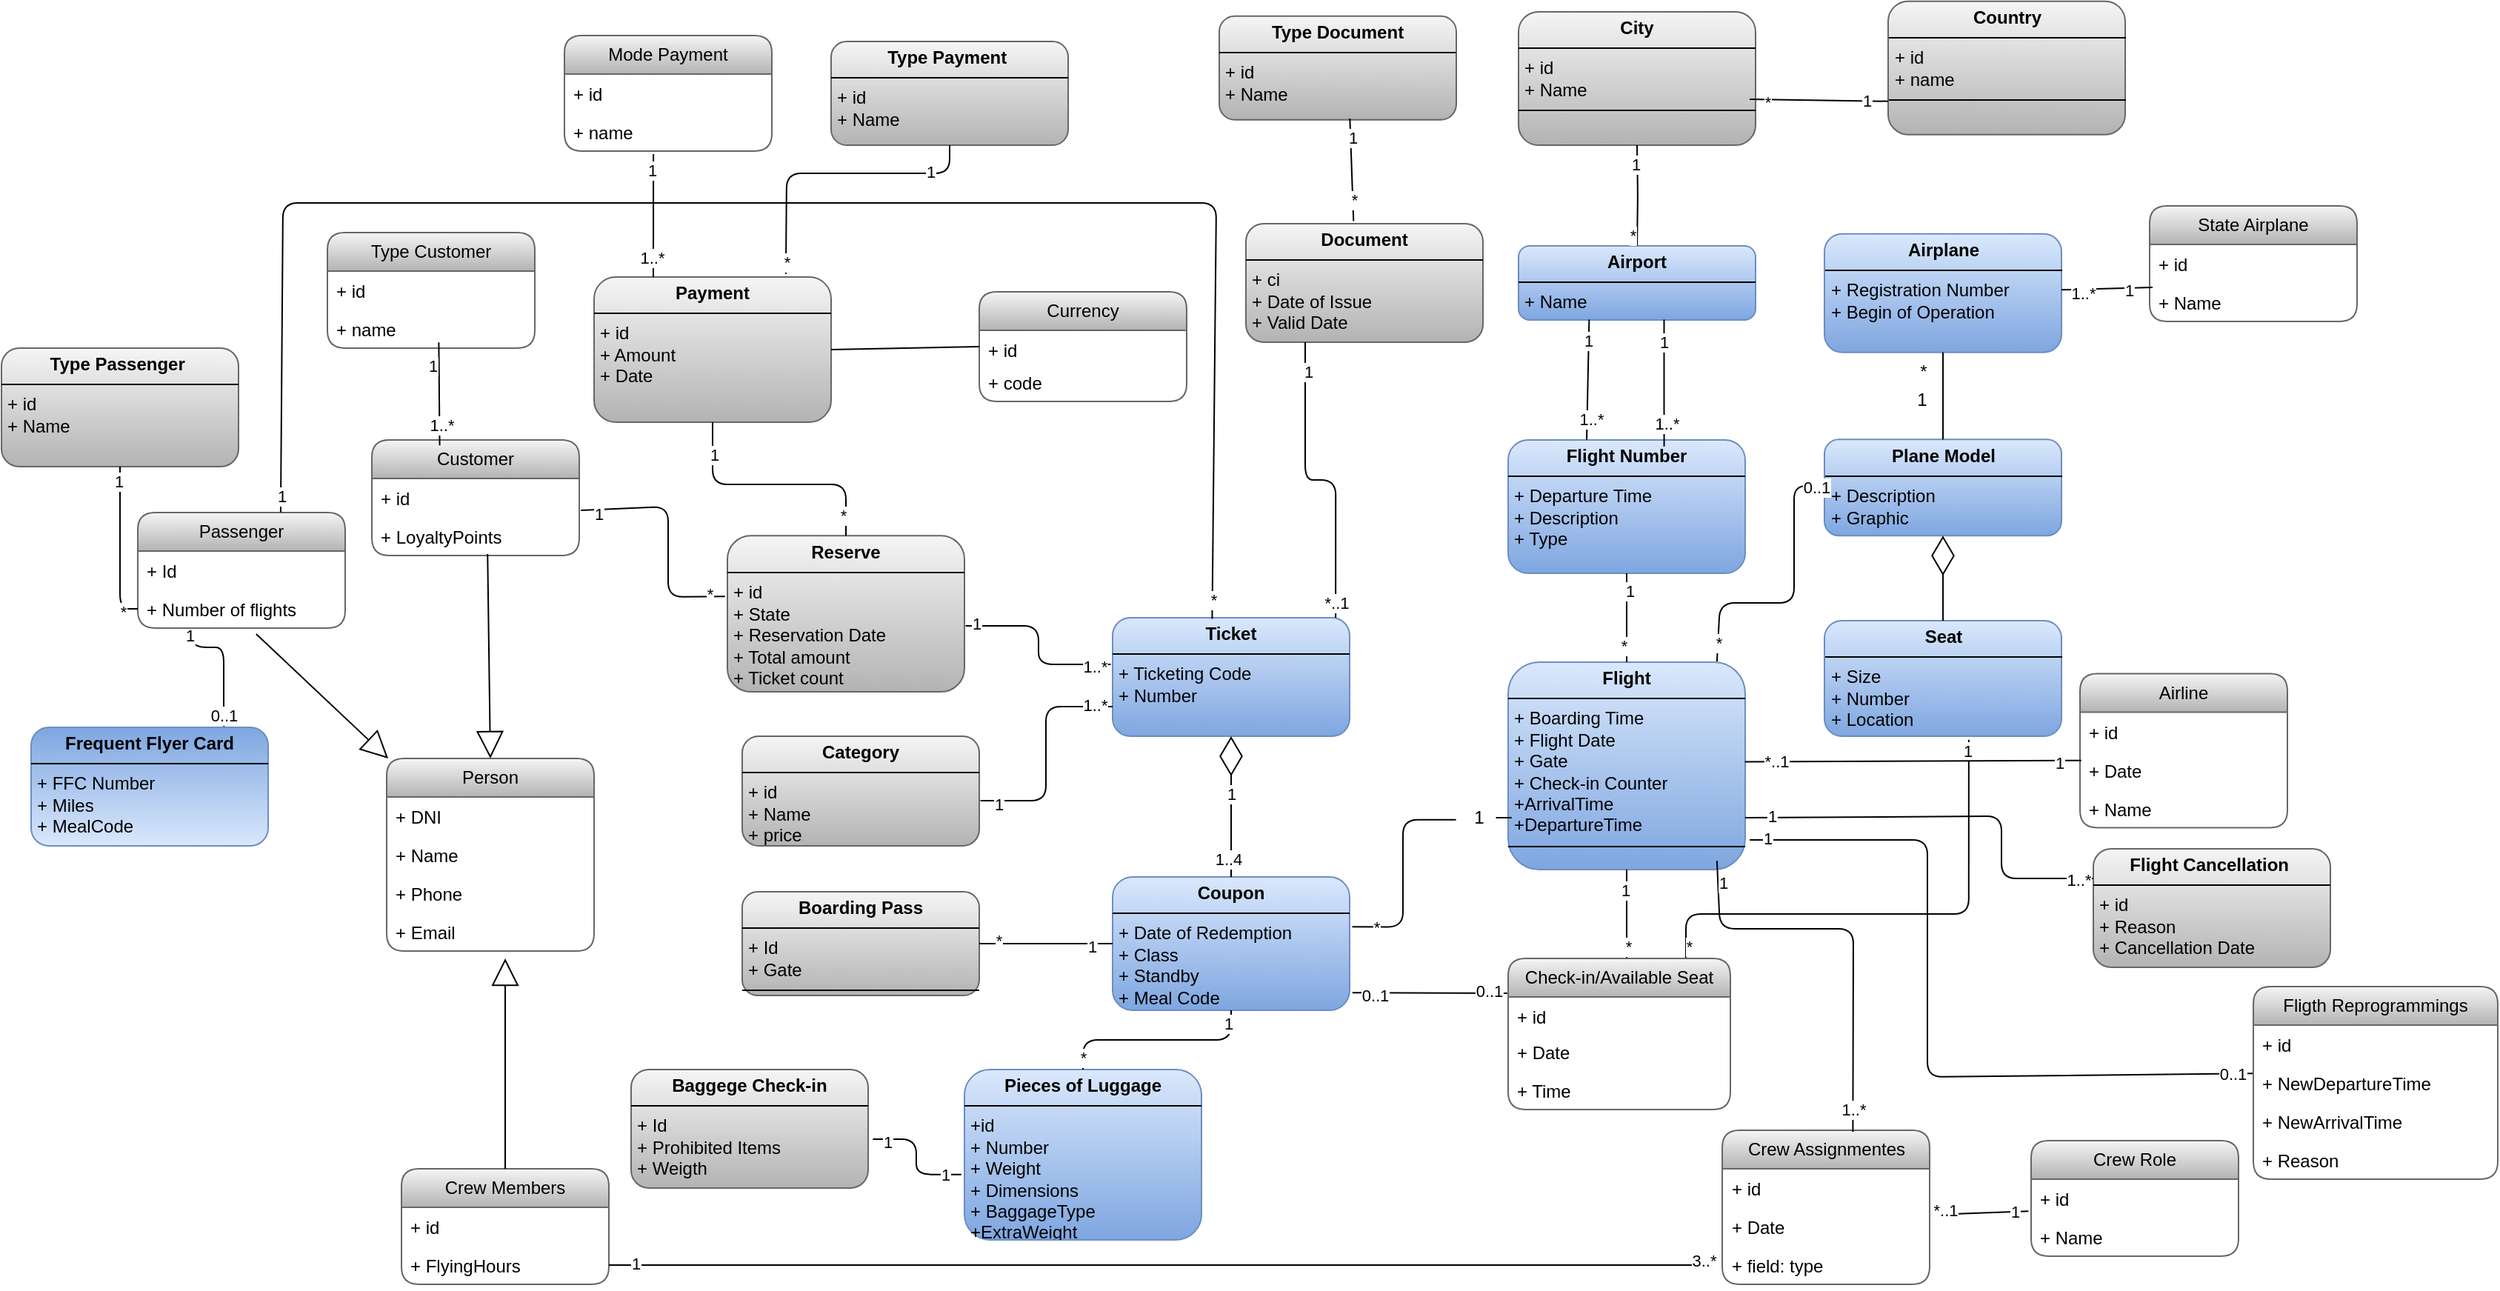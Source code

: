 <mxfile version="24.7.17">
  <diagram name="Page-1" id="GYt-aJJ-jVVPIxc6knk6">
    <mxGraphModel dx="3224" dy="1623" grid="1" gridSize="10" guides="1" tooltips="1" connect="1" arrows="1" fold="1" page="1" pageScale="1" pageWidth="850" pageHeight="1100" math="0" shadow="0">
      <root>
        <mxCell id="0" />
        <mxCell id="1" parent="0" />
        <mxCell id="VLrxsNaVs1hE1eF33SKw-1" value="&lt;p style=&quot;margin:0px;margin-top:4px;text-align:center;&quot;&gt;&lt;b&gt;Ticket&lt;/b&gt;&lt;/p&gt;&lt;hr size=&quot;1&quot; style=&quot;border-style:solid;&quot;&gt;&lt;p style=&quot;margin:0px;margin-left:4px;&quot;&gt;+ Ticketing Code&lt;/p&gt;&lt;p style=&quot;margin:0px;margin-left:4px;&quot;&gt;+ Number&lt;/p&gt;&lt;p style=&quot;margin:0px;margin-left:4px;&quot;&gt;&lt;br&gt;&lt;/p&gt;&lt;hr size=&quot;1&quot; style=&quot;border-style:solid;&quot;&gt;&lt;p style=&quot;margin:0px;margin-left:4px;&quot;&gt;&lt;br&gt;&lt;/p&gt;" style="verticalAlign=top;align=left;overflow=fill;html=1;whiteSpace=wrap;fillColor=#dae8fc;rounded=1;gradientColor=#7ea6e0;strokeColor=#6c8ebf;" parent="1" vertex="1">
          <mxGeometry x="-1240" y="410" width="160" height="80" as="geometry" />
        </mxCell>
        <mxCell id="VLrxsNaVs1hE1eF33SKw-2" value="&lt;p style=&quot;margin:0px;margin-top:4px;text-align:center;&quot;&gt;&lt;b&gt;Coupon&lt;/b&gt;&lt;/p&gt;&lt;hr size=&quot;1&quot; style=&quot;border-style:solid;&quot;&gt;&lt;p style=&quot;margin:0px;margin-left:4px;&quot;&gt;+ Date of Redemption&lt;/p&gt;&lt;p style=&quot;margin:0px;margin-left:4px;&quot;&gt;+ Class&lt;/p&gt;&lt;p style=&quot;margin:0px;margin-left:4px;&quot;&gt;+ Standby&lt;/p&gt;&lt;p style=&quot;margin:0px;margin-left:4px;&quot;&gt;+ Meal Code&lt;/p&gt;&lt;hr size=&quot;1&quot; style=&quot;border-style:solid;&quot;&gt;&lt;p style=&quot;margin:0px;margin-left:4px;&quot;&gt;&lt;br&gt;&lt;/p&gt;" style="verticalAlign=top;align=left;overflow=fill;html=1;whiteSpace=wrap;fillColor=#dae8fc;rounded=1;gradientColor=#7ea6e0;strokeColor=#6c8ebf;" parent="1" vertex="1">
          <mxGeometry x="-1240" y="585" width="160" height="90" as="geometry" />
        </mxCell>
        <mxCell id="VLrxsNaVs1hE1eF33SKw-3" value="&lt;p style=&quot;margin:0px;margin-top:4px;text-align:center;&quot;&gt;&lt;b&gt;Pieces of Luggage&lt;/b&gt;&lt;/p&gt;&lt;hr size=&quot;1&quot; style=&quot;border-style:solid;&quot;&gt;&lt;p style=&quot;margin:0px;margin-left:4px;&quot;&gt;+id&lt;/p&gt;&lt;p style=&quot;margin:0px;margin-left:4px;&quot;&gt;+ Number&lt;/p&gt;&lt;p style=&quot;margin:0px;margin-left:4px;&quot;&gt;+ Weight&lt;/p&gt;&lt;p style=&quot;margin:0px;margin-left:4px;&quot;&gt;+ Dimensions&lt;/p&gt;&lt;p style=&quot;margin:0px;margin-left:4px;&quot;&gt;+ BaggageType&lt;/p&gt;&lt;p style=&quot;margin:0px;margin-left:4px;&quot;&gt;+ExtraWeight&lt;/p&gt;&lt;hr size=&quot;1&quot; style=&quot;border-style:solid;&quot;&gt;&lt;p style=&quot;margin:0px;margin-left:4px;&quot;&gt;&lt;br&gt;&lt;/p&gt;" style="verticalAlign=top;align=left;overflow=fill;html=1;whiteSpace=wrap;fillColor=#dae8fc;rounded=1;gradientColor=#7ea6e0;strokeColor=#6c8ebf;" parent="1" vertex="1">
          <mxGeometry x="-1340" y="715" width="160" height="115" as="geometry" />
        </mxCell>
        <mxCell id="VLrxsNaVs1hE1eF33SKw-4" value="" style="endArrow=diamondThin;endFill=0;endSize=24;html=1;rounded=1;entryX=0.5;entryY=1;entryDx=0;entryDy=0;exitX=0.5;exitY=0;exitDx=0;exitDy=0;" parent="1" source="VLrxsNaVs1hE1eF33SKw-2" target="VLrxsNaVs1hE1eF33SKw-1" edge="1">
          <mxGeometry width="160" relative="1" as="geometry">
            <mxPoint x="-1160" y="550" as="sourcePoint" />
            <mxPoint x="-1000" y="550" as="targetPoint" />
          </mxGeometry>
        </mxCell>
        <mxCell id="hr59GouKDqJpy-4DqZ-8-57" value="1..4" style="edgeLabel;html=1;align=center;verticalAlign=middle;resizable=0;points=[];" parent="VLrxsNaVs1hE1eF33SKw-4" vertex="1" connectable="0">
          <mxGeometry x="-0.74" y="2" relative="1" as="geometry">
            <mxPoint as="offset" />
          </mxGeometry>
        </mxCell>
        <mxCell id="hr59GouKDqJpy-4DqZ-8-58" value="1" style="edgeLabel;html=1;align=center;verticalAlign=middle;resizable=0;points=[];" parent="VLrxsNaVs1hE1eF33SKw-4" vertex="1" connectable="0">
          <mxGeometry x="0.194" relative="1" as="geometry">
            <mxPoint as="offset" />
          </mxGeometry>
        </mxCell>
        <mxCell id="VLrxsNaVs1hE1eF33SKw-6" value="" style="endArrow=none;html=1;edgeStyle=orthogonalEdgeStyle;rounded=1;entryX=0.5;entryY=0;entryDx=0;entryDy=0;exitX=0.5;exitY=1;exitDx=0;exitDy=0;" parent="1" source="VLrxsNaVs1hE1eF33SKw-2" target="VLrxsNaVs1hE1eF33SKw-3" edge="1">
          <mxGeometry relative="1" as="geometry">
            <mxPoint x="-1170" y="750" as="sourcePoint" />
            <mxPoint x="-1010" y="750" as="targetPoint" />
          </mxGeometry>
        </mxCell>
        <mxCell id="hr59GouKDqJpy-4DqZ-8-43" value="1" style="edgeLabel;html=1;align=center;verticalAlign=middle;resizable=0;points=[];" parent="VLrxsNaVs1hE1eF33SKw-6" vertex="1" connectable="0">
          <mxGeometry x="-0.87" y="-2" relative="1" as="geometry">
            <mxPoint as="offset" />
          </mxGeometry>
        </mxCell>
        <mxCell id="hr59GouKDqJpy-4DqZ-8-44" value="*" style="edgeLabel;html=1;align=center;verticalAlign=middle;resizable=0;points=[];" parent="VLrxsNaVs1hE1eF33SKw-6" vertex="1" connectable="0">
          <mxGeometry x="0.875" relative="1" as="geometry">
            <mxPoint as="offset" />
          </mxGeometry>
        </mxCell>
        <mxCell id="VLrxsNaVs1hE1eF33SKw-8" value="" style="endArrow=none;html=1;edgeStyle=orthogonalEdgeStyle;rounded=1;exitX=0.264;exitY=1.077;exitDx=0;exitDy=0;entryX=0.817;entryY=0.017;entryDx=0;entryDy=0;exitPerimeter=0;entryPerimeter=0;" parent="1" source="VLrxsNaVs1hE1eF33SKw-155" target="VLrxsNaVs1hE1eF33SKw-97" edge="1">
          <mxGeometry relative="1" as="geometry">
            <mxPoint x="-1870.98" y="443" as="sourcePoint" />
            <mxPoint x="-1869.96" y="533" as="targetPoint" />
            <Array as="points">
              <mxPoint x="-1861" y="430" />
              <mxPoint x="-1840" y="430" />
              <mxPoint x="-1840" y="484" />
              <mxPoint x="-1839" y="484" />
            </Array>
          </mxGeometry>
        </mxCell>
        <mxCell id="hr59GouKDqJpy-4DqZ-8-48" value="1" style="edgeLabel;html=1;align=center;verticalAlign=middle;resizable=0;points=[];" parent="VLrxsNaVs1hE1eF33SKw-8" vertex="1" connectable="0">
          <mxGeometry x="-0.935" y="-2" relative="1" as="geometry">
            <mxPoint as="offset" />
          </mxGeometry>
        </mxCell>
        <mxCell id="hr59GouKDqJpy-4DqZ-8-50" value="0..1" style="edgeLabel;html=1;align=center;verticalAlign=middle;resizable=0;points=[];" parent="VLrxsNaVs1hE1eF33SKw-8" vertex="1" connectable="0">
          <mxGeometry x="0.761" relative="1" as="geometry">
            <mxPoint as="offset" />
          </mxGeometry>
        </mxCell>
        <mxCell id="VLrxsNaVs1hE1eF33SKw-12" value="&lt;p style=&quot;margin:0px;margin-top:4px;text-align:center;&quot;&gt;&lt;b&gt;Airport&lt;/b&gt;&lt;/p&gt;&lt;hr size=&quot;1&quot; style=&quot;border-style:solid;&quot;&gt;&lt;p style=&quot;margin:0px;margin-left:4px;&quot;&gt;+ Name&lt;/p&gt;&lt;hr size=&quot;1&quot; style=&quot;border-style:solid;&quot;&gt;&lt;p style=&quot;margin:0px;margin-left:4px;&quot;&gt;&lt;br&gt;&lt;/p&gt;" style="verticalAlign=top;align=left;overflow=fill;html=1;whiteSpace=wrap;fillColor=#dae8fc;rounded=1;gradientColor=#7ea6e0;strokeColor=#6c8ebf;" parent="1" vertex="1">
          <mxGeometry x="-966" y="159" width="160" height="50" as="geometry" />
        </mxCell>
        <mxCell id="VLrxsNaVs1hE1eF33SKw-13" value="&lt;p style=&quot;margin:0px;margin-top:4px;text-align:center;&quot;&gt;&lt;b&gt;Flight Number&lt;/b&gt;&lt;/p&gt;&lt;hr size=&quot;1&quot; style=&quot;border-style:solid;&quot;&gt;&lt;p style=&quot;margin:0px;margin-left:4px;&quot;&gt;+ Departure Time&lt;/p&gt;&lt;p style=&quot;margin:0px;margin-left:4px;&quot;&gt;+ Description&lt;/p&gt;&lt;p style=&quot;margin:0px;margin-left:4px;&quot;&gt;+ Type&amp;nbsp;&lt;/p&gt;&lt;p style=&quot;margin:0px;margin-left:4px;&quot;&gt;&lt;/p&gt;&lt;p style=&quot;margin:0px;margin-left:4px;&quot;&gt;&lt;br&gt;&lt;/p&gt;" style="verticalAlign=top;align=left;overflow=fill;html=1;whiteSpace=wrap;fillColor=#dae8fc;rounded=1;gradientColor=#7ea6e0;strokeColor=#6c8ebf;" parent="1" vertex="1">
          <mxGeometry x="-973" y="290" width="160" height="90" as="geometry" />
        </mxCell>
        <mxCell id="VLrxsNaVs1hE1eF33SKw-14" value="&lt;p style=&quot;margin:0px;margin-top:4px;text-align:center;&quot;&gt;&lt;b&gt;Flight&lt;/b&gt;&lt;/p&gt;&lt;hr size=&quot;1&quot; style=&quot;border-style:solid;&quot;&gt;&lt;p style=&quot;margin:0px;margin-left:4px;&quot;&gt;+ Boarding Time&lt;/p&gt;&lt;p style=&quot;margin:0px;margin-left:4px;&quot;&gt;+ Flight Date&lt;/p&gt;&lt;p style=&quot;margin:0px;margin-left:4px;&quot;&gt;+ Gate&amp;nbsp;&lt;/p&gt;&lt;p style=&quot;margin:0px;margin-left:4px;&quot;&gt;+ Check-in Counter&lt;/p&gt;&lt;p style=&quot;margin:0px;margin-left:4px;&quot;&gt;+ArrivalTime&lt;/p&gt;&lt;p style=&quot;margin:0px;margin-left:4px;&quot;&gt;+DepartureTime&lt;/p&gt;&lt;hr size=&quot;1&quot; style=&quot;border-style:solid;&quot;&gt;&lt;p style=&quot;margin:0px;margin-left:4px;&quot;&gt;&lt;br&gt;&lt;/p&gt;" style="verticalAlign=top;align=left;overflow=fill;html=1;whiteSpace=wrap;fillColor=#dae8fc;rounded=1;gradientColor=#7ea6e0;strokeColor=#6c8ebf;" parent="1" vertex="1">
          <mxGeometry x="-973" y="440" width="160" height="140" as="geometry" />
        </mxCell>
        <mxCell id="VLrxsNaVs1hE1eF33SKw-16" value="" style="endArrow=none;html=1;edgeStyle=orthogonalEdgeStyle;rounded=1;exitX=0.5;exitY=1;exitDx=0;exitDy=0;entryX=0.5;entryY=0;entryDx=0;entryDy=0;" parent="1" source="VLrxsNaVs1hE1eF33SKw-13" target="VLrxsNaVs1hE1eF33SKw-14" edge="1">
          <mxGeometry relative="1" as="geometry">
            <mxPoint x="-1093" y="500" as="sourcePoint" />
            <mxPoint x="-933" y="500" as="targetPoint" />
          </mxGeometry>
        </mxCell>
        <mxCell id="hr59GouKDqJpy-4DqZ-8-71" value="*" style="edgeLabel;html=1;align=center;verticalAlign=middle;resizable=0;points=[];" parent="VLrxsNaVs1hE1eF33SKw-16" vertex="1" connectable="0">
          <mxGeometry x="0.61" y="-2" relative="1" as="geometry">
            <mxPoint as="offset" />
          </mxGeometry>
        </mxCell>
        <mxCell id="hr59GouKDqJpy-4DqZ-8-72" value="1" style="edgeLabel;html=1;align=center;verticalAlign=middle;resizable=0;points=[];" parent="VLrxsNaVs1hE1eF33SKw-16" vertex="1" connectable="0">
          <mxGeometry x="-0.607" y="2" relative="1" as="geometry">
            <mxPoint as="offset" />
          </mxGeometry>
        </mxCell>
        <mxCell id="VLrxsNaVs1hE1eF33SKw-17" value="" style="endArrow=none;html=1;edgeStyle=orthogonalEdgeStyle;rounded=1;entryX=0;entryY=0.75;entryDx=0;entryDy=0;" parent="1" source="VLrxsNaVs1hE1eF33SKw-25" target="VLrxsNaVs1hE1eF33SKw-14" edge="1">
          <mxGeometry relative="1" as="geometry">
            <mxPoint x="-990" y="540" as="sourcePoint" />
            <mxPoint x="-950" y="585" as="targetPoint" />
            <Array as="points" />
          </mxGeometry>
        </mxCell>
        <mxCell id="VLrxsNaVs1hE1eF33SKw-18" value="" style="endArrow=none;html=1;edgeStyle=orthogonalEdgeStyle;rounded=1;exitX=0.5;exitY=1;exitDx=0;exitDy=0;entryX=0.5;entryY=0;entryDx=0;entryDy=0;" parent="1" source="VLrxsNaVs1hE1eF33SKw-14" edge="1">
          <mxGeometry relative="1" as="geometry">
            <mxPoint x="-960" y="550" as="sourcePoint" />
            <mxPoint x="-893" y="643" as="targetPoint" />
          </mxGeometry>
        </mxCell>
        <mxCell id="hr59GouKDqJpy-4DqZ-8-64" value="1" style="edgeLabel;html=1;align=center;verticalAlign=middle;resizable=0;points=[];" parent="VLrxsNaVs1hE1eF33SKw-18" vertex="1" connectable="0">
          <mxGeometry x="-0.574" y="-1" relative="1" as="geometry">
            <mxPoint as="offset" />
          </mxGeometry>
        </mxCell>
        <mxCell id="hr59GouKDqJpy-4DqZ-8-65" value="*" style="edgeLabel;html=1;align=center;verticalAlign=middle;resizable=0;points=[];" parent="VLrxsNaVs1hE1eF33SKw-18" vertex="1" connectable="0">
          <mxGeometry x="0.646" y="1" relative="1" as="geometry">
            <mxPoint as="offset" />
          </mxGeometry>
        </mxCell>
        <mxCell id="VLrxsNaVs1hE1eF33SKw-31" value="&lt;p style=&quot;margin:0px;margin-top:4px;text-align:center;&quot;&gt;&lt;b&gt;Airplane&lt;/b&gt;&lt;/p&gt;&lt;hr size=&quot;1&quot; style=&quot;border-style:solid;&quot;&gt;&lt;p style=&quot;margin:0px;margin-left:4px;&quot;&gt;+ Registration Number&lt;/p&gt;&lt;p style=&quot;margin:0px;margin-left:4px;&quot;&gt;+ Begin of Operation&amp;nbsp;&lt;/p&gt;&lt;p style=&quot;margin:0px;margin-left:4px;&quot;&gt;&lt;br&gt;&lt;/p&gt;&lt;hr size=&quot;1&quot; style=&quot;border-style:solid;&quot;&gt;&lt;p style=&quot;margin:0px;margin-left:4px;&quot;&gt;&lt;br&gt;&lt;/p&gt;" style="verticalAlign=top;align=left;overflow=fill;html=1;whiteSpace=wrap;fillColor=#dae8fc;rounded=1;gradientColor=#7ea6e0;strokeColor=#6c8ebf;" parent="1" vertex="1">
          <mxGeometry x="-759.5" y="150.87" width="160" height="80" as="geometry" />
        </mxCell>
        <mxCell id="VLrxsNaVs1hE1eF33SKw-32" value="&lt;p style=&quot;margin:0px;margin-top:4px;text-align:center;&quot;&gt;&lt;b&gt;Plane Model&lt;/b&gt;&lt;/p&gt;&lt;hr size=&quot;1&quot; style=&quot;border-style:solid;&quot;&gt;&lt;p style=&quot;margin:0px;margin-left:4px;&quot;&gt;+ Description&lt;/p&gt;&lt;p style=&quot;margin:0px;margin-left:4px;&quot;&gt;+ Graphic&lt;/p&gt;&lt;hr size=&quot;1&quot; style=&quot;border-style:solid;&quot;&gt;&lt;p style=&quot;margin:0px;margin-left:4px;&quot;&gt;&lt;br&gt;&lt;/p&gt;" style="verticalAlign=top;align=left;overflow=fill;html=1;whiteSpace=wrap;fillColor=#dae8fc;rounded=1;gradientColor=#7ea6e0;strokeColor=#6c8ebf;" parent="1" vertex="1">
          <mxGeometry x="-759.5" y="289.63" width="160" height="65" as="geometry" />
        </mxCell>
        <mxCell id="VLrxsNaVs1hE1eF33SKw-33" value="&lt;p style=&quot;margin:0px;margin-top:4px;text-align:center;&quot;&gt;&lt;b&gt;Seat&lt;/b&gt;&lt;/p&gt;&lt;hr size=&quot;1&quot; style=&quot;border-style:solid;&quot;&gt;&lt;p style=&quot;margin:0px;margin-left:4px;&quot;&gt;+ Size&lt;/p&gt;&lt;p style=&quot;margin:0px;margin-left:4px;&quot;&gt;+ Number&amp;nbsp;&lt;/p&gt;&lt;p style=&quot;margin:0px;margin-left:4px;&quot;&gt;+ Location&lt;/p&gt;&lt;hr size=&quot;1&quot; style=&quot;border-style:solid;&quot;&gt;&lt;p style=&quot;margin:0px;margin-left:4px;&quot;&gt;&lt;br&gt;&lt;/p&gt;" style="verticalAlign=top;align=left;overflow=fill;html=1;whiteSpace=wrap;fillColor=#dae8fc;rounded=1;gradientColor=#7ea6e0;strokeColor=#6c8ebf;" parent="1" vertex="1">
          <mxGeometry x="-759.5" y="412" width="160" height="78" as="geometry" />
        </mxCell>
        <mxCell id="VLrxsNaVs1hE1eF33SKw-34" value="" style="endArrow=none;html=1;edgeStyle=orthogonalEdgeStyle;rounded=1;exitX=0.5;exitY=0;exitDx=0;exitDy=0;entryX=0.5;entryY=1;entryDx=0;entryDy=0;" parent="1" source="VLrxsNaVs1hE1eF33SKw-32" target="VLrxsNaVs1hE1eF33SKw-31" edge="1">
          <mxGeometry relative="1" as="geometry">
            <mxPoint x="-820.5" y="322.87" as="sourcePoint" />
            <mxPoint x="-660.5" y="322.87" as="targetPoint" />
          </mxGeometry>
        </mxCell>
        <mxCell id="VLrxsNaVs1hE1eF33SKw-35" value="" style="endArrow=diamondThin;endFill=0;endSize=24;html=1;rounded=1;entryX=0.5;entryY=1;entryDx=0;entryDy=0;exitX=0.5;exitY=0;exitDx=0;exitDy=0;" parent="1" source="VLrxsNaVs1hE1eF33SKw-33" target="VLrxsNaVs1hE1eF33SKw-32" edge="1">
          <mxGeometry width="160" relative="1" as="geometry">
            <mxPoint x="-793.5" y="444.87" as="sourcePoint" />
            <mxPoint x="-633.5" y="444.87" as="targetPoint" />
          </mxGeometry>
        </mxCell>
        <mxCell id="VLrxsNaVs1hE1eF33SKw-36" value="" style="endArrow=none;html=1;edgeStyle=orthogonalEdgeStyle;rounded=1;exitX=0.75;exitY=0;exitDx=0;exitDy=0;entryX=0.609;entryY=1.031;entryDx=0;entryDy=0;entryPerimeter=0;" parent="1" target="VLrxsNaVs1hE1eF33SKw-33" edge="1">
          <mxGeometry relative="1" as="geometry">
            <mxPoint x="-853" y="643" as="sourcePoint" />
            <mxPoint x="-660" y="480" as="targetPoint" />
            <Array as="points">
              <mxPoint x="-853" y="610" />
              <mxPoint x="-662" y="610" />
            </Array>
          </mxGeometry>
        </mxCell>
        <mxCell id="hr59GouKDqJpy-4DqZ-8-68" value="1" style="edgeLabel;html=1;align=center;verticalAlign=middle;resizable=0;points=[];" parent="VLrxsNaVs1hE1eF33SKw-36" vertex="1" connectable="0">
          <mxGeometry x="0.938" y="1" relative="1" as="geometry">
            <mxPoint y="-3" as="offset" />
          </mxGeometry>
        </mxCell>
        <mxCell id="hr59GouKDqJpy-4DqZ-8-69" value="*" style="edgeLabel;html=1;align=center;verticalAlign=middle;resizable=0;points=[];" parent="VLrxsNaVs1hE1eF33SKw-36" vertex="1" connectable="0">
          <mxGeometry x="-0.932" y="-2" relative="1" as="geometry">
            <mxPoint as="offset" />
          </mxGeometry>
        </mxCell>
        <mxCell id="VLrxsNaVs1hE1eF33SKw-40" value="*" style="text;html=1;align=center;verticalAlign=middle;resizable=0;points=[];autosize=1;strokeColor=none;fillColor=none;rounded=1;" parent="1" vertex="1">
          <mxGeometry x="-704.5" y="230.87" width="23" height="26" as="geometry" />
        </mxCell>
        <mxCell id="VLrxsNaVs1hE1eF33SKw-41" value="1" style="text;html=1;align=center;verticalAlign=middle;resizable=0;points=[];autosize=1;strokeColor=none;fillColor=none;rounded=1;" parent="1" vertex="1">
          <mxGeometry x="-706.5" y="249.87" width="25" height="26" as="geometry" />
        </mxCell>
        <mxCell id="VLrxsNaVs1hE1eF33SKw-46" value="&lt;p style=&quot;margin:0px;margin-top:4px;text-align:center;&quot;&gt;&lt;b&gt;Boarding Pass&lt;/b&gt;&lt;/p&gt;&lt;hr size=&quot;1&quot; style=&quot;border-style:solid;&quot;&gt;&lt;p style=&quot;margin:0px;margin-left:4px;&quot;&gt;+ Id&amp;nbsp;&lt;/p&gt;&lt;p style=&quot;margin:0px;margin-left:4px;&quot;&gt;+ Gate&lt;/p&gt;&lt;hr size=&quot;1&quot; style=&quot;border-style:solid;&quot;&gt;&lt;p style=&quot;margin:0px;margin-left:4px;&quot;&gt;&lt;br&gt;&lt;/p&gt;" style="verticalAlign=top;align=left;overflow=fill;html=1;whiteSpace=wrap;fillColor=#f5f5f5;rounded=1;gradientColor=#b3b3b3;strokeColor=#666666;" parent="1" vertex="1">
          <mxGeometry x="-1490" y="595" width="160" height="70" as="geometry" />
        </mxCell>
        <mxCell id="VLrxsNaVs1hE1eF33SKw-47" style="edgeStyle=orthogonalEdgeStyle;rounded=1;orthogonalLoop=1;jettySize=auto;html=1;exitX=0.5;exitY=1;exitDx=0;exitDy=0;" parent="1" source="VLrxsNaVs1hE1eF33SKw-46" target="VLrxsNaVs1hE1eF33SKw-46" edge="1">
          <mxGeometry relative="1" as="geometry" />
        </mxCell>
        <mxCell id="VLrxsNaVs1hE1eF33SKw-48" value="&lt;p style=&quot;margin:0px;margin-top:4px;text-align:center;&quot;&gt;&lt;b&gt;Baggege Check-in&lt;/b&gt;&lt;/p&gt;&lt;hr size=&quot;1&quot; style=&quot;border-style:solid;&quot;&gt;&lt;p style=&quot;margin:0px;margin-left:4px;&quot;&gt;+ Id&lt;/p&gt;&lt;p style=&quot;margin:0px;margin-left:4px;&quot;&gt;+ Prohibited Items&lt;/p&gt;&lt;p style=&quot;margin:0px;margin-left:4px;&quot;&gt;+ Weigth&lt;/p&gt;&lt;hr size=&quot;1&quot; style=&quot;border-style:solid;&quot;&gt;&lt;p style=&quot;margin:0px;margin-left:4px;&quot;&gt;&lt;br&gt;&lt;/p&gt;&lt;p style=&quot;margin:0px;margin-left:4px;&quot;&gt;&lt;br&gt;&lt;/p&gt;" style="verticalAlign=top;align=left;overflow=fill;html=1;whiteSpace=wrap;fillColor=#f5f5f5;rounded=1;gradientColor=#b3b3b3;strokeColor=#666666;" parent="1" vertex="1">
          <mxGeometry x="-1565" y="715" width="160" height="80" as="geometry" />
        </mxCell>
        <mxCell id="VLrxsNaVs1hE1eF33SKw-49" value="" style="endArrow=none;html=1;edgeStyle=orthogonalEdgeStyle;rounded=1;exitX=1;exitY=0.5;exitDx=0;exitDy=0;entryX=0;entryY=0.5;entryDx=0;entryDy=0;" parent="1" source="VLrxsNaVs1hE1eF33SKw-46" target="VLrxsNaVs1hE1eF33SKw-2" edge="1">
          <mxGeometry relative="1" as="geometry">
            <mxPoint x="-1410" y="735" as="sourcePoint" />
            <mxPoint x="-1250" y="735" as="targetPoint" />
          </mxGeometry>
        </mxCell>
        <mxCell id="hr59GouKDqJpy-4DqZ-8-55" value="1" style="edgeLabel;html=1;align=center;verticalAlign=middle;resizable=0;points=[];" parent="VLrxsNaVs1hE1eF33SKw-49" vertex="1" connectable="0">
          <mxGeometry x="0.694" y="-2" relative="1" as="geometry">
            <mxPoint as="offset" />
          </mxGeometry>
        </mxCell>
        <mxCell id="hr59GouKDqJpy-4DqZ-8-56" value="*" style="edgeLabel;html=1;align=center;verticalAlign=middle;resizable=0;points=[];" parent="VLrxsNaVs1hE1eF33SKw-49" vertex="1" connectable="0">
          <mxGeometry x="-0.717" y="2" relative="1" as="geometry">
            <mxPoint as="offset" />
          </mxGeometry>
        </mxCell>
        <mxCell id="VLrxsNaVs1hE1eF33SKw-50" value="" style="endArrow=none;html=1;edgeStyle=orthogonalEdgeStyle;rounded=1;exitX=1.02;exitY=0.587;exitDx=0;exitDy=0;exitPerimeter=0;entryX=-0.013;entryY=0.616;entryDx=0;entryDy=0;entryPerimeter=0;" parent="1" source="VLrxsNaVs1hE1eF33SKw-48" target="VLrxsNaVs1hE1eF33SKw-3" edge="1">
          <mxGeometry relative="1" as="geometry">
            <mxPoint x="-1510" y="705" as="sourcePoint" />
            <mxPoint x="-1350" y="705" as="targetPoint" />
          </mxGeometry>
        </mxCell>
        <mxCell id="hr59GouKDqJpy-4DqZ-8-41" value="1" style="edgeLabel;html=1;align=center;verticalAlign=middle;resizable=0;points=[];" parent="VLrxsNaVs1hE1eF33SKw-50" vertex="1" connectable="0">
          <mxGeometry x="0.729" relative="1" as="geometry">
            <mxPoint as="offset" />
          </mxGeometry>
        </mxCell>
        <mxCell id="hr59GouKDqJpy-4DqZ-8-42" value="1" style="edgeLabel;html=1;align=center;verticalAlign=middle;resizable=0;points=[];" parent="VLrxsNaVs1hE1eF33SKw-50" vertex="1" connectable="0">
          <mxGeometry x="-0.767" y="-2" relative="1" as="geometry">
            <mxPoint as="offset" />
          </mxGeometry>
        </mxCell>
        <mxCell id="VLrxsNaVs1hE1eF33SKw-55" value="&lt;p style=&quot;margin:0px;margin-top:4px;text-align:center;&quot;&gt;&lt;b&gt;City&lt;/b&gt;&lt;/p&gt;&lt;hr size=&quot;1&quot; style=&quot;border-style:solid;&quot;&gt;&lt;p style=&quot;margin:0px;margin-left:4px;&quot;&gt;+ id&amp;nbsp;&lt;/p&gt;&lt;p style=&quot;margin:0px;margin-left:4px;&quot;&gt;+ Name&lt;/p&gt;&lt;hr size=&quot;1&quot; style=&quot;border-style:solid;&quot;&gt;&lt;p style=&quot;margin:0px;margin-left:4px;&quot;&gt;&lt;br&gt;&lt;/p&gt;" style="verticalAlign=top;align=left;overflow=fill;html=1;whiteSpace=wrap;fillColor=#f5f5f5;rounded=1;gradientColor=#b3b3b3;strokeColor=#666666;" parent="1" vertex="1">
          <mxGeometry x="-966" y="1" width="160" height="90" as="geometry" />
        </mxCell>
        <mxCell id="VLrxsNaVs1hE1eF33SKw-56" value="&lt;p style=&quot;margin:0px;margin-top:4px;text-align:center;&quot;&gt;&lt;b&gt;Country&lt;/b&gt;&lt;/p&gt;&lt;hr size=&quot;1&quot; style=&quot;border-style:solid;&quot;&gt;&lt;p style=&quot;margin:0px;margin-left:4px;&quot;&gt;+ id&lt;/p&gt;&lt;p style=&quot;margin:0px;margin-left:4px;&quot;&gt;+ name&lt;/p&gt;&lt;hr size=&quot;1&quot; style=&quot;border-style:solid;&quot;&gt;&lt;p style=&quot;margin:0px;margin-left:4px;&quot;&gt;&lt;br&gt;&lt;/p&gt;" style="verticalAlign=top;align=left;overflow=fill;html=1;whiteSpace=wrap;fillColor=#f5f5f5;rounded=1;gradientColor=#b3b3b3;strokeColor=#666666;" parent="1" vertex="1">
          <mxGeometry x="-716.5" y="-6.13" width="160" height="90" as="geometry" />
        </mxCell>
        <mxCell id="VLrxsNaVs1hE1eF33SKw-57" value="" style="endArrow=none;html=1;edgeStyle=orthogonalEdgeStyle;rounded=1;entryX=0.5;entryY=1;entryDx=0;entryDy=0;" parent="1" target="VLrxsNaVs1hE1eF33SKw-55" edge="1">
          <mxGeometry relative="1" as="geometry">
            <mxPoint x="-886" y="159" as="sourcePoint" />
            <mxPoint x="-713" y="129" as="targetPoint" />
          </mxGeometry>
        </mxCell>
        <mxCell id="hr59GouKDqJpy-4DqZ-8-80" value="1" style="edgeLabel;html=1;align=center;verticalAlign=middle;resizable=0;points=[];" parent="VLrxsNaVs1hE1eF33SKw-57" vertex="1" connectable="0">
          <mxGeometry x="0.619" y="1" relative="1" as="geometry">
            <mxPoint as="offset" />
          </mxGeometry>
        </mxCell>
        <mxCell id="hr59GouKDqJpy-4DqZ-8-81" value="*" style="edgeLabel;html=1;align=center;verticalAlign=middle;resizable=0;points=[];" parent="VLrxsNaVs1hE1eF33SKw-57" vertex="1" connectable="0">
          <mxGeometry x="-0.79" y="3" relative="1" as="geometry">
            <mxPoint as="offset" />
          </mxGeometry>
        </mxCell>
        <mxCell id="VLrxsNaVs1hE1eF33SKw-62" value="&lt;p style=&quot;margin:0px;margin-top:4px;text-align:center;&quot;&gt;&lt;b&gt;Type Payment&amp;nbsp;&lt;/b&gt;&lt;/p&gt;&lt;hr size=&quot;1&quot; style=&quot;border-style:solid;&quot;&gt;&lt;p style=&quot;margin:0px;margin-left:4px;&quot;&gt;+ id&lt;/p&gt;&lt;p style=&quot;margin:0px;margin-left:4px;&quot;&gt;+ Name&lt;/p&gt;&lt;p style=&quot;margin:0px;margin-left:4px;&quot;&gt;&lt;br&gt;&lt;/p&gt;&lt;hr size=&quot;1&quot; style=&quot;border-style:solid;&quot;&gt;&lt;p style=&quot;margin:0px;margin-left:4px;&quot;&gt;&lt;br&gt;&lt;/p&gt;" style="verticalAlign=top;align=left;overflow=fill;html=1;whiteSpace=wrap;fillColor=#f5f5f5;rounded=1;gradientColor=#b3b3b3;strokeColor=#666666;" parent="1" vertex="1">
          <mxGeometry x="-1430" y="21" width="160" height="70" as="geometry" />
        </mxCell>
        <mxCell id="VLrxsNaVs1hE1eF33SKw-63" value="&lt;p style=&quot;margin:0px;margin-top:4px;text-align:center;&quot;&gt;&lt;b&gt;Reserve&lt;/b&gt;&lt;/p&gt;&lt;hr size=&quot;1&quot; style=&quot;border-style:solid;&quot;&gt;&lt;p style=&quot;margin:0px;margin-left:4px;&quot;&gt;+ id&amp;nbsp;&lt;/p&gt;&lt;p style=&quot;margin:0px;margin-left:4px;&quot;&gt;+ State&lt;/p&gt;&lt;p style=&quot;margin:0px;margin-left:4px;&quot;&gt;+ Reservation Date&lt;/p&gt;&lt;p style=&quot;margin:0px;margin-left:4px;&quot;&gt;+ Total amount&lt;/p&gt;&lt;p style=&quot;margin:0px;margin-left:4px;&quot;&gt;+ Ticket count&lt;/p&gt;&lt;p style=&quot;margin:0px;margin-left:4px;&quot;&gt;&lt;br&gt;&lt;/p&gt;&lt;p style=&quot;margin:0px;margin-left:4px;&quot;&gt;&lt;br&gt;&lt;/p&gt;" style="verticalAlign=top;align=left;overflow=fill;html=1;whiteSpace=wrap;fillColor=#f5f5f5;rounded=1;gradientColor=#b3b3b3;strokeColor=#666666;" parent="1" vertex="1">
          <mxGeometry x="-1500" y="354.63" width="160" height="105.37" as="geometry" />
        </mxCell>
        <mxCell id="VLrxsNaVs1hE1eF33SKw-65" value="&lt;p style=&quot;margin:0px;margin-top:4px;text-align:center;&quot;&gt;&lt;b&gt;Payment&lt;/b&gt;&lt;/p&gt;&lt;hr size=&quot;1&quot; style=&quot;border-style:solid;&quot;&gt;&lt;p style=&quot;margin:0px;margin-left:4px;&quot;&gt;+ id&lt;span style=&quot;background-color: initial;&quot;&gt;&amp;nbsp;&lt;/span&gt;&lt;/p&gt;&lt;p style=&quot;margin:0px;margin-left:4px;&quot;&gt;+ Amount&lt;/p&gt;&lt;p style=&quot;margin:0px;margin-left:4px;&quot;&gt;+ Date&lt;/p&gt;" style="verticalAlign=top;align=left;overflow=fill;html=1;whiteSpace=wrap;fillColor=#f5f5f5;rounded=1;gradientColor=#b3b3b3;strokeColor=#666666;" parent="1" vertex="1">
          <mxGeometry x="-1590" y="180" width="160" height="98" as="geometry" />
        </mxCell>
        <mxCell id="VLrxsNaVs1hE1eF33SKw-67" value="" style="endArrow=none;html=1;edgeStyle=orthogonalEdgeStyle;rounded=1;exitX=1.005;exitY=0.578;exitDx=0;exitDy=0;exitPerimeter=0;entryX=-0.008;entryY=0.394;entryDx=0;entryDy=0;entryPerimeter=0;" parent="1" source="VLrxsNaVs1hE1eF33SKw-63" target="VLrxsNaVs1hE1eF33SKw-1" edge="1">
          <mxGeometry relative="1" as="geometry">
            <mxPoint x="-1320" y="490" as="sourcePoint" />
            <mxPoint x="-1220" y="480" as="targetPoint" />
          </mxGeometry>
        </mxCell>
        <mxCell id="hr59GouKDqJpy-4DqZ-8-29" value="1..*" style="edgeLabel;html=1;align=center;verticalAlign=middle;resizable=0;points=[];" parent="VLrxsNaVs1hE1eF33SKw-67" vertex="1" connectable="0">
          <mxGeometry x="0.812" y="-1" relative="1" as="geometry">
            <mxPoint as="offset" />
          </mxGeometry>
        </mxCell>
        <mxCell id="hr59GouKDqJpy-4DqZ-8-30" value="1" style="edgeLabel;html=1;align=center;verticalAlign=middle;resizable=0;points=[];" parent="VLrxsNaVs1hE1eF33SKw-67" vertex="1" connectable="0">
          <mxGeometry x="-0.888" y="2" relative="1" as="geometry">
            <mxPoint as="offset" />
          </mxGeometry>
        </mxCell>
        <mxCell id="VLrxsNaVs1hE1eF33SKw-73" value="&lt;p style=&quot;margin:0px;margin-top:4px;text-align:center;&quot;&gt;&lt;b&gt;Category&lt;/b&gt;&lt;/p&gt;&lt;hr size=&quot;1&quot; style=&quot;border-style:solid;&quot;&gt;&lt;p style=&quot;margin:0px;margin-left:4px;&quot;&gt;+ id&amp;nbsp;&lt;/p&gt;&lt;p style=&quot;margin:0px;margin-left:4px;&quot;&gt;+ Name&lt;/p&gt;&lt;p style=&quot;margin:0px;margin-left:4px;&quot;&gt;+ price&lt;/p&gt;" style="verticalAlign=top;align=left;overflow=fill;html=1;whiteSpace=wrap;fillColor=#f5f5f5;rounded=1;gradientColor=#b3b3b3;strokeColor=#666666;" parent="1" vertex="1">
          <mxGeometry x="-1490" y="490" width="160" height="74" as="geometry" />
        </mxCell>
        <mxCell id="VLrxsNaVs1hE1eF33SKw-74" value="" style="endArrow=none;html=1;edgeStyle=orthogonalEdgeStyle;rounded=1;exitX=1.005;exitY=0.588;exitDx=0;exitDy=0;exitPerimeter=0;entryX=0;entryY=0.75;entryDx=0;entryDy=0;" parent="1" source="VLrxsNaVs1hE1eF33SKw-73" target="VLrxsNaVs1hE1eF33SKw-1" edge="1">
          <mxGeometry relative="1" as="geometry">
            <mxPoint x="-1305" y="500" as="sourcePoint" />
            <mxPoint x="-1230" y="470" as="targetPoint" />
          </mxGeometry>
        </mxCell>
        <mxCell id="hr59GouKDqJpy-4DqZ-8-26" value="1..*" style="edgeLabel;html=1;align=center;verticalAlign=middle;resizable=0;points=[];" parent="VLrxsNaVs1hE1eF33SKw-74" vertex="1" connectable="0">
          <mxGeometry x="0.837" y="1" relative="1" as="geometry">
            <mxPoint as="offset" />
          </mxGeometry>
        </mxCell>
        <mxCell id="hr59GouKDqJpy-4DqZ-8-28" value="1" style="edgeLabel;html=1;align=center;verticalAlign=middle;resizable=0;points=[];" parent="VLrxsNaVs1hE1eF33SKw-74" vertex="1" connectable="0">
          <mxGeometry x="-0.84" y="-2" relative="1" as="geometry">
            <mxPoint as="offset" />
          </mxGeometry>
        </mxCell>
        <mxCell id="VLrxsNaVs1hE1eF33SKw-83" value="&lt;p style=&quot;margin:0px;margin-top:4px;text-align:center;&quot;&gt;&lt;b style=&quot;background-color: initial;&quot;&gt;Type Passenger&amp;nbsp;&lt;/b&gt;&lt;/p&gt;&lt;hr size=&quot;1&quot; style=&quot;border-style:solid;&quot;&gt;&lt;p style=&quot;margin:0px;margin-left:4px;&quot;&gt;+ id&amp;nbsp;&lt;/p&gt;&lt;p style=&quot;margin:0px;margin-left:4px;&quot;&gt;+ Name&lt;/p&gt;" style="verticalAlign=top;align=left;overflow=fill;html=1;whiteSpace=wrap;fillColor=#f5f5f5;rounded=1;gradientColor=#b3b3b3;strokeColor=#666666;" parent="1" vertex="1">
          <mxGeometry x="-1990" y="228" width="160" height="80" as="geometry" />
        </mxCell>
        <mxCell id="VLrxsNaVs1hE1eF33SKw-87" value="&lt;p style=&quot;margin:0px;margin-top:4px;text-align:center;&quot;&gt;&lt;b&gt;Document&lt;/b&gt;&lt;/p&gt;&lt;hr size=&quot;1&quot; style=&quot;border-style:solid;&quot;&gt;&lt;p style=&quot;margin:0px;margin-left:4px;&quot;&gt;+ ci&amp;nbsp;&lt;/p&gt;&lt;p style=&quot;margin:0px;margin-left:4px;&quot;&gt;+ Date of Issue&lt;/p&gt;&lt;p style=&quot;margin:0px;margin-left:4px;&quot;&gt;+ Valid Date&lt;/p&gt;&lt;p style=&quot;margin:0px;margin-left:4px;&quot;&gt;&lt;br&gt;&lt;/p&gt;" style="verticalAlign=top;align=left;overflow=fill;html=1;whiteSpace=wrap;fillColor=#f5f5f5;rounded=1;gradientColor=#b3b3b3;strokeColor=#666666;" parent="1" vertex="1">
          <mxGeometry x="-1150" y="144" width="160" height="80" as="geometry" />
        </mxCell>
        <mxCell id="VLrxsNaVs1hE1eF33SKw-88" value="" style="endArrow=none;html=1;edgeStyle=orthogonalEdgeStyle;rounded=1;exitX=0.941;exitY=0;exitDx=0;exitDy=0;exitPerimeter=0;entryX=0.25;entryY=1;entryDx=0;entryDy=0;" parent="1" source="VLrxsNaVs1hE1eF33SKw-1" target="VLrxsNaVs1hE1eF33SKw-87" edge="1">
          <mxGeometry relative="1" as="geometry">
            <mxPoint x="-1300" y="570" as="sourcePoint" />
            <mxPoint x="-1110" y="230" as="targetPoint" />
          </mxGeometry>
        </mxCell>
        <mxCell id="hr59GouKDqJpy-4DqZ-8-88" value="1" style="edgeLabel;html=1;align=center;verticalAlign=middle;resizable=0;points=[];" parent="VLrxsNaVs1hE1eF33SKw-88" vertex="1" connectable="0">
          <mxGeometry x="0.94" y="-2" relative="1" as="geometry">
            <mxPoint y="14" as="offset" />
          </mxGeometry>
        </mxCell>
        <mxCell id="hr59GouKDqJpy-4DqZ-8-89" value="*..1" style="edgeLabel;html=1;align=center;verticalAlign=middle;resizable=0;points=[];" parent="VLrxsNaVs1hE1eF33SKw-88" vertex="1" connectable="0">
          <mxGeometry x="-0.897" relative="1" as="geometry">
            <mxPoint as="offset" />
          </mxGeometry>
        </mxCell>
        <mxCell id="VLrxsNaVs1hE1eF33SKw-89" value="&lt;p style=&quot;margin:0px;margin-top:4px;text-align:center;&quot;&gt;&lt;b&gt;Type Document&lt;/b&gt;&lt;/p&gt;&lt;hr size=&quot;1&quot; style=&quot;border-style:solid;&quot;&gt;&lt;p style=&quot;margin:0px;margin-left:4px;&quot;&gt;+ id&lt;/p&gt;&lt;p style=&quot;margin:0px;margin-left:4px;&quot;&gt;+ Name&lt;/p&gt;" style="verticalAlign=top;align=left;overflow=fill;html=1;whiteSpace=wrap;fillColor=#f5f5f5;rounded=1;gradientColor=#b3b3b3;strokeColor=#666666;" parent="1" vertex="1">
          <mxGeometry x="-1168" y="3.87" width="160" height="70" as="geometry" />
        </mxCell>
        <mxCell id="VLrxsNaVs1hE1eF33SKw-94" value="&lt;p style=&quot;margin:0px;margin-top:4px;text-align:center;&quot;&gt;&lt;b style=&quot;background-color: initial;&quot;&gt;Flight&amp;nbsp;&lt;/b&gt;&lt;b&gt;Cancellation&amp;nbsp;&lt;/b&gt;&lt;/p&gt;&lt;hr size=&quot;1&quot; style=&quot;border-style:solid;&quot;&gt;&lt;p style=&quot;margin:0px;margin-left:4px;&quot;&gt;+ id&amp;nbsp;&lt;/p&gt;&lt;p style=&quot;margin:0px;margin-left:4px;&quot;&gt;+ Reason&amp;nbsp;&lt;/p&gt;&lt;p style=&quot;margin:0px;margin-left:4px;&quot;&gt;+ Cancellation Date&lt;/p&gt;" style="verticalAlign=top;align=left;overflow=fill;html=1;whiteSpace=wrap;fillColor=#f5f5f5;rounded=1;gradientColor=#b3b3b3;strokeColor=#666666;" parent="1" vertex="1">
          <mxGeometry x="-578" y="566" width="160" height="80" as="geometry" />
        </mxCell>
        <mxCell id="VLrxsNaVs1hE1eF33SKw-97" value="&lt;p style=&quot;margin:0px;margin-top:4px;text-align:center;&quot;&gt;&lt;b&gt;Frequent Flyer Card&lt;/b&gt;&lt;/p&gt;&lt;hr size=&quot;1&quot; style=&quot;border-style:solid;&quot;&gt;&lt;p style=&quot;margin:0px;margin-left:4px;&quot;&gt;+ FFC Number&lt;/p&gt;&lt;p style=&quot;margin:0px;margin-left:4px;&quot;&gt;+ Miles&amp;nbsp;&lt;/p&gt;&lt;p style=&quot;margin:0px;margin-left:4px;&quot;&gt;+ MealCode&lt;/p&gt;&lt;hr size=&quot;1&quot; style=&quot;border-style:solid;&quot;&gt;&lt;p style=&quot;margin:0px;margin-left:4px;&quot;&gt;&lt;br&gt;&lt;/p&gt;" style="verticalAlign=top;align=left;overflow=fill;html=1;whiteSpace=wrap;movable=1;resizable=1;rotatable=1;deletable=1;editable=1;locked=0;connectable=1;gradientDirection=north;rounded=1;fillColor=#dae8fc;strokeColor=#6c8ebf;gradientColor=#7ea6e0;" parent="1" vertex="1">
          <mxGeometry x="-1970" y="484" width="160" height="80" as="geometry" />
        </mxCell>
        <mxCell id="VLrxsNaVs1hE1eF33SKw-98" value="" style="endArrow=none;html=1;rounded=1;exitX=0;exitY=0.75;exitDx=0;exitDy=0;" parent="1" source="VLrxsNaVs1hE1eF33SKw-56" edge="1">
          <mxGeometry relative="1" as="geometry">
            <mxPoint x="-886" y="-71" as="sourcePoint" />
            <mxPoint x="-810" y="60" as="targetPoint" />
            <Array as="points" />
          </mxGeometry>
        </mxCell>
        <mxCell id="hr59GouKDqJpy-4DqZ-8-78" value="1" style="edgeLabel;html=1;align=center;verticalAlign=middle;resizable=0;points=[];" parent="VLrxsNaVs1hE1eF33SKw-98" vertex="1" connectable="0">
          <mxGeometry x="-0.68" relative="1" as="geometry">
            <mxPoint as="offset" />
          </mxGeometry>
        </mxCell>
        <mxCell id="hr59GouKDqJpy-4DqZ-8-79" value="*" style="edgeLabel;html=1;align=center;verticalAlign=middle;resizable=0;points=[];" parent="VLrxsNaVs1hE1eF33SKw-98" vertex="1" connectable="0">
          <mxGeometry x="0.746" y="2" relative="1" as="geometry">
            <mxPoint as="offset" />
          </mxGeometry>
        </mxCell>
        <mxCell id="VLrxsNaVs1hE1eF33SKw-99" value="" style="endArrow=none;html=1;rounded=1;entryX=0.859;entryY=0.018;entryDx=0;entryDy=0;entryPerimeter=0;exitX=1.012;exitY=0.868;exitDx=0;exitDy=0;exitPerimeter=0;" parent="1" source="VLrxsNaVs1hE1eF33SKw-2" edge="1">
          <mxGeometry relative="1" as="geometry">
            <mxPoint x="-1220" y="665" as="sourcePoint" />
            <mxPoint x="-973.64" y="663.54" as="targetPoint" />
          </mxGeometry>
        </mxCell>
        <mxCell id="hr59GouKDqJpy-4DqZ-8-61" value="0..1" style="edgeLabel;html=1;align=center;verticalAlign=middle;resizable=0;points=[];" parent="VLrxsNaVs1hE1eF33SKw-99" vertex="1" connectable="0">
          <mxGeometry x="-0.716" y="-2" relative="1" as="geometry">
            <mxPoint as="offset" />
          </mxGeometry>
        </mxCell>
        <mxCell id="hr59GouKDqJpy-4DqZ-8-62" value="0..1" style="edgeLabel;html=1;align=center;verticalAlign=middle;resizable=0;points=[];" parent="VLrxsNaVs1hE1eF33SKw-99" vertex="1" connectable="0">
          <mxGeometry x="0.765" y="2" relative="1" as="geometry">
            <mxPoint as="offset" />
          </mxGeometry>
        </mxCell>
        <mxCell id="VLrxsNaVs1hE1eF33SKw-100" value="Airline" style="swimlane;fontStyle=0;childLayout=stackLayout;horizontal=1;startSize=26;fillColor=#f5f5f5;horizontalStack=0;resizeParent=1;resizeParentMax=0;resizeLast=0;collapsible=1;marginBottom=0;whiteSpace=wrap;html=1;rounded=1;gradientColor=#b3b3b3;strokeColor=#666666;" parent="1" vertex="1">
          <mxGeometry x="-587" y="447.75" width="140" height="104" as="geometry" />
        </mxCell>
        <mxCell id="VLrxsNaVs1hE1eF33SKw-101" value="+ id" style="text;strokeColor=none;fillColor=none;align=left;verticalAlign=top;spacingLeft=4;spacingRight=4;overflow=hidden;rotatable=0;points=[[0,0.5],[1,0.5]];portConstraint=eastwest;whiteSpace=wrap;html=1;rounded=1;" parent="VLrxsNaVs1hE1eF33SKw-100" vertex="1">
          <mxGeometry y="26" width="140" height="26" as="geometry" />
        </mxCell>
        <mxCell id="VLrxsNaVs1hE1eF33SKw-102" value="+ Date" style="text;strokeColor=none;fillColor=none;align=left;verticalAlign=top;spacingLeft=4;spacingRight=4;overflow=hidden;rotatable=0;points=[[0,0.5],[1,0.5]];portConstraint=eastwest;whiteSpace=wrap;html=1;rounded=1;" parent="VLrxsNaVs1hE1eF33SKw-100" vertex="1">
          <mxGeometry y="52" width="140" height="26" as="geometry" />
        </mxCell>
        <mxCell id="VLrxsNaVs1hE1eF33SKw-103" value="+ Name" style="text;strokeColor=none;fillColor=none;align=left;verticalAlign=top;spacingLeft=4;spacingRight=4;overflow=hidden;rotatable=0;points=[[0,0.5],[1,0.5]];portConstraint=eastwest;whiteSpace=wrap;html=1;rounded=1;" parent="VLrxsNaVs1hE1eF33SKw-100" vertex="1">
          <mxGeometry y="78" width="140" height="26" as="geometry" />
        </mxCell>
        <mxCell id="VLrxsNaVs1hE1eF33SKw-107" value="Fligth Reprogrammings" style="swimlane;fontStyle=0;childLayout=stackLayout;horizontal=1;startSize=26;fillColor=#f5f5f5;horizontalStack=0;resizeParent=1;resizeParentMax=0;resizeLast=0;collapsible=1;marginBottom=0;whiteSpace=wrap;html=1;rounded=1;gradientColor=#b3b3b3;strokeColor=#666666;" parent="1" vertex="1">
          <mxGeometry x="-470" y="659" width="165" height="130" as="geometry" />
        </mxCell>
        <mxCell id="VLrxsNaVs1hE1eF33SKw-108" value="+ id" style="text;strokeColor=none;fillColor=none;align=left;verticalAlign=top;spacingLeft=4;spacingRight=4;overflow=hidden;rotatable=0;points=[[0,0.5],[1,0.5]];portConstraint=eastwest;whiteSpace=wrap;html=1;rounded=1;" parent="VLrxsNaVs1hE1eF33SKw-107" vertex="1">
          <mxGeometry y="26" width="165" height="26" as="geometry" />
        </mxCell>
        <mxCell id="VLrxsNaVs1hE1eF33SKw-109" value="+ NewDepartureTime" style="text;strokeColor=none;fillColor=none;align=left;verticalAlign=top;spacingLeft=4;spacingRight=4;overflow=hidden;rotatable=0;points=[[0,0.5],[1,0.5]];portConstraint=eastwest;whiteSpace=wrap;html=1;rounded=1;" parent="VLrxsNaVs1hE1eF33SKw-107" vertex="1">
          <mxGeometry y="52" width="165" height="26" as="geometry" />
        </mxCell>
        <mxCell id="VLrxsNaVs1hE1eF33SKw-110" value="+ NewArrivalTime" style="text;strokeColor=none;fillColor=none;align=left;verticalAlign=top;spacingLeft=4;spacingRight=4;overflow=hidden;rotatable=0;points=[[0,0.5],[1,0.5]];portConstraint=eastwest;whiteSpace=wrap;html=1;rounded=1;" parent="VLrxsNaVs1hE1eF33SKw-107" vertex="1">
          <mxGeometry y="78" width="165" height="26" as="geometry" />
        </mxCell>
        <mxCell id="VLrxsNaVs1hE1eF33SKw-111" value="+ Reason" style="text;strokeColor=none;fillColor=none;align=left;verticalAlign=top;spacingLeft=4;spacingRight=4;overflow=hidden;rotatable=0;points=[[0,0.5],[1,0.5]];portConstraint=eastwest;whiteSpace=wrap;html=1;rounded=1;" parent="VLrxsNaVs1hE1eF33SKw-107" vertex="1">
          <mxGeometry y="104" width="165" height="26" as="geometry" />
        </mxCell>
        <mxCell id="VLrxsNaVs1hE1eF33SKw-112" value="" style="endArrow=none;html=1;rounded=1;curved=0;exitX=1;exitY=0.75;exitDx=0;exitDy=0;entryX=0;entryY=0.25;entryDx=0;entryDy=0;" parent="1" source="VLrxsNaVs1hE1eF33SKw-14" target="VLrxsNaVs1hE1eF33SKw-94" edge="1">
          <mxGeometry relative="1" as="geometry">
            <mxPoint x="-551.26" y="651.414" as="sourcePoint" />
            <mxPoint x="-640" y="520" as="targetPoint" />
            <Array as="points">
              <mxPoint x="-640" y="544" />
              <mxPoint x="-640" y="586" />
            </Array>
          </mxGeometry>
        </mxCell>
        <mxCell id="kXgQbm2hMSTzhpPl8Ti2-2" value="1" style="edgeLabel;html=1;align=center;verticalAlign=middle;resizable=0;points=[];" parent="VLrxsNaVs1hE1eF33SKw-112" vertex="1" connectable="0">
          <mxGeometry x="-0.87" y="1" relative="1" as="geometry">
            <mxPoint as="offset" />
          </mxGeometry>
        </mxCell>
        <mxCell id="kXgQbm2hMSTzhpPl8Ti2-3" value="1..*" style="edgeLabel;html=1;align=center;verticalAlign=middle;resizable=0;points=[];" parent="VLrxsNaVs1hE1eF33SKw-112" vertex="1" connectable="0">
          <mxGeometry x="0.923" y="-1" relative="1" as="geometry">
            <mxPoint as="offset" />
          </mxGeometry>
        </mxCell>
        <mxCell id="VLrxsNaVs1hE1eF33SKw-113" value="Crew Members" style="swimlane;fontStyle=0;childLayout=stackLayout;horizontal=1;startSize=26;fillColor=#f5f5f5;horizontalStack=0;resizeParent=1;resizeParentMax=0;resizeLast=0;collapsible=1;marginBottom=0;whiteSpace=wrap;html=1;rounded=1;gradientColor=#b3b3b3;strokeColor=#666666;" parent="1" vertex="1">
          <mxGeometry x="-1720" y="782" width="140" height="78" as="geometry" />
        </mxCell>
        <mxCell id="VLrxsNaVs1hE1eF33SKw-114" value="+ id" style="text;strokeColor=none;fillColor=none;align=left;verticalAlign=top;spacingLeft=4;spacingRight=4;overflow=hidden;rotatable=0;points=[[0,0.5],[1,0.5]];portConstraint=eastwest;whiteSpace=wrap;html=1;rounded=1;" parent="VLrxsNaVs1hE1eF33SKw-113" vertex="1">
          <mxGeometry y="26" width="140" height="26" as="geometry" />
        </mxCell>
        <mxCell id="VLrxsNaVs1hE1eF33SKw-115" value="+ FlyingHours" style="text;strokeColor=none;fillColor=none;align=left;verticalAlign=top;spacingLeft=4;spacingRight=4;overflow=hidden;rotatable=0;points=[[0,0.5],[1,0.5]];portConstraint=eastwest;whiteSpace=wrap;html=1;rounded=1;" parent="VLrxsNaVs1hE1eF33SKw-113" vertex="1">
          <mxGeometry y="52" width="140" height="26" as="geometry" />
        </mxCell>
        <mxCell id="VLrxsNaVs1hE1eF33SKw-116" value="Crew Assignmentes" style="swimlane;fontStyle=0;childLayout=stackLayout;horizontal=1;startSize=26;fillColor=#f5f5f5;horizontalStack=0;resizeParent=1;resizeParentMax=0;resizeLast=0;collapsible=1;marginBottom=0;whiteSpace=wrap;html=1;rounded=1;gradientColor=#b3b3b3;strokeColor=#666666;" parent="1" vertex="1">
          <mxGeometry x="-828.5" y="756" width="140" height="104" as="geometry" />
        </mxCell>
        <mxCell id="VLrxsNaVs1hE1eF33SKw-117" value="+ id" style="text;strokeColor=none;fillColor=none;align=left;verticalAlign=top;spacingLeft=4;spacingRight=4;overflow=hidden;rotatable=0;points=[[0,0.5],[1,0.5]];portConstraint=eastwest;whiteSpace=wrap;html=1;rounded=1;" parent="VLrxsNaVs1hE1eF33SKw-116" vertex="1">
          <mxGeometry y="26" width="140" height="26" as="geometry" />
        </mxCell>
        <mxCell id="VLrxsNaVs1hE1eF33SKw-118" value="+ Date" style="text;strokeColor=none;fillColor=none;align=left;verticalAlign=top;spacingLeft=4;spacingRight=4;overflow=hidden;rotatable=0;points=[[0,0.5],[1,0.5]];portConstraint=eastwest;whiteSpace=wrap;html=1;rounded=1;" parent="VLrxsNaVs1hE1eF33SKw-116" vertex="1">
          <mxGeometry y="52" width="140" height="26" as="geometry" />
        </mxCell>
        <mxCell id="VLrxsNaVs1hE1eF33SKw-119" value="+ field: type" style="text;strokeColor=none;fillColor=none;align=left;verticalAlign=top;spacingLeft=4;spacingRight=4;overflow=hidden;rotatable=0;points=[[0,0.5],[1,0.5]];portConstraint=eastwest;whiteSpace=wrap;html=1;rounded=1;" parent="VLrxsNaVs1hE1eF33SKw-116" vertex="1">
          <mxGeometry y="78" width="140" height="26" as="geometry" />
        </mxCell>
        <mxCell id="VLrxsNaVs1hE1eF33SKw-124" value="" style="endArrow=none;html=1;rounded=1;entryX=0.63;entryY=0.01;entryDx=0;entryDy=0;entryPerimeter=0;exitX=0.881;exitY=0.958;exitDx=0;exitDy=0;exitPerimeter=0;" parent="1" source="VLrxsNaVs1hE1eF33SKw-14" target="VLrxsNaVs1hE1eF33SKw-116" edge="1">
          <mxGeometry relative="1" as="geometry">
            <mxPoint x="-830" y="570" as="sourcePoint" />
            <mxPoint x="-640" y="800" as="targetPoint" />
            <Array as="points">
              <mxPoint x="-830" y="620" />
              <mxPoint x="-740" y="620" />
            </Array>
          </mxGeometry>
        </mxCell>
        <mxCell id="hr59GouKDqJpy-4DqZ-8-67" value="1" style="edgeLabel;html=1;align=center;verticalAlign=middle;resizable=0;points=[];" parent="VLrxsNaVs1hE1eF33SKw-124" vertex="1" connectable="0">
          <mxGeometry x="-0.895" y="3" relative="1" as="geometry">
            <mxPoint as="offset" />
          </mxGeometry>
        </mxCell>
        <mxCell id="hr59GouKDqJpy-4DqZ-8-70" value="1..*" style="edgeLabel;html=1;align=center;verticalAlign=middle;resizable=0;points=[];" parent="VLrxsNaVs1hE1eF33SKw-124" vertex="1" connectable="0">
          <mxGeometry x="0.891" relative="1" as="geometry">
            <mxPoint as="offset" />
          </mxGeometry>
        </mxCell>
        <mxCell id="VLrxsNaVs1hE1eF33SKw-125" value="" style="endArrow=none;html=1;rounded=1;entryX=1;entryY=0.5;entryDx=0;entryDy=0;" parent="1" target="VLrxsNaVs1hE1eF33SKw-115" edge="1">
          <mxGeometry relative="1" as="geometry">
            <mxPoint x="-832" y="847" as="sourcePoint" />
            <mxPoint x="-849" y="825" as="targetPoint" />
          </mxGeometry>
        </mxCell>
        <mxCell id="hr59GouKDqJpy-4DqZ-8-63" value="1" style="edgeLabel;html=1;align=center;verticalAlign=middle;resizable=0;points=[];" parent="VLrxsNaVs1hE1eF33SKw-125" vertex="1" connectable="0">
          <mxGeometry x="0.953" y="-1" relative="1" as="geometry">
            <mxPoint as="offset" />
          </mxGeometry>
        </mxCell>
        <mxCell id="hr59GouKDqJpy-4DqZ-8-66" value="3..*" style="edgeLabel;html=1;align=center;verticalAlign=middle;resizable=0;points=[];" parent="VLrxsNaVs1hE1eF33SKw-125" vertex="1" connectable="0">
          <mxGeometry x="-0.974" y="-3" relative="1" as="geometry">
            <mxPoint as="offset" />
          </mxGeometry>
        </mxCell>
        <mxCell id="VLrxsNaVs1hE1eF33SKw-130" value="" style="endArrow=none;html=1;rounded=1;exitX=0.658;exitY=0.049;exitDx=0;exitDy=0;exitPerimeter=0;entryX=0.614;entryY=0.994;entryDx=0;entryDy=0;entryPerimeter=0;" parent="1" source="VLrxsNaVs1hE1eF33SKw-13" target="VLrxsNaVs1hE1eF33SKw-12" edge="1">
          <mxGeometry relative="1" as="geometry">
            <mxPoint x="-806" y="208" as="sourcePoint" />
            <mxPoint x="-646" y="208" as="targetPoint" />
          </mxGeometry>
        </mxCell>
        <mxCell id="hr59GouKDqJpy-4DqZ-8-82" value="1" style="edgeLabel;html=1;align=center;verticalAlign=middle;resizable=0;points=[];" parent="VLrxsNaVs1hE1eF33SKw-130" vertex="1" connectable="0">
          <mxGeometry x="0.644" relative="1" as="geometry">
            <mxPoint as="offset" />
          </mxGeometry>
        </mxCell>
        <mxCell id="hr59GouKDqJpy-4DqZ-8-84" value="1..*" style="edgeLabel;html=1;align=center;verticalAlign=middle;resizable=0;points=[];" parent="VLrxsNaVs1hE1eF33SKw-130" vertex="1" connectable="0">
          <mxGeometry x="-0.634" y="-1" relative="1" as="geometry">
            <mxPoint as="offset" />
          </mxGeometry>
        </mxCell>
        <mxCell id="VLrxsNaVs1hE1eF33SKw-131" value="" style="endArrow=none;html=1;rounded=1;entryX=0.298;entryY=0.994;entryDx=0;entryDy=0;entryPerimeter=0;" parent="1" target="VLrxsNaVs1hE1eF33SKw-12" edge="1">
          <mxGeometry relative="1" as="geometry">
            <mxPoint x="-920" y="290" as="sourcePoint" />
            <mxPoint x="-779" y="220" as="targetPoint" />
          </mxGeometry>
        </mxCell>
        <mxCell id="hr59GouKDqJpy-4DqZ-8-83" value="1" style="edgeLabel;html=1;align=center;verticalAlign=middle;resizable=0;points=[];" parent="VLrxsNaVs1hE1eF33SKw-131" vertex="1" connectable="0">
          <mxGeometry x="0.645" y="1" relative="1" as="geometry">
            <mxPoint as="offset" />
          </mxGeometry>
        </mxCell>
        <mxCell id="hr59GouKDqJpy-4DqZ-8-85" value="1..*" style="edgeLabel;html=1;align=center;verticalAlign=middle;resizable=0;points=[];" parent="VLrxsNaVs1hE1eF33SKw-131" vertex="1" connectable="0">
          <mxGeometry x="-0.658" y="-2" relative="1" as="geometry">
            <mxPoint as="offset" />
          </mxGeometry>
        </mxCell>
        <mxCell id="VLrxsNaVs1hE1eF33SKw-133" value="" style="endArrow=none;html=1;rounded=1;exitX=0.551;exitY=0.988;exitDx=0;exitDy=0;exitPerimeter=0;entryX=0.454;entryY=-0.022;entryDx=0;entryDy=0;entryPerimeter=0;" parent="1" source="VLrxsNaVs1hE1eF33SKw-89" target="VLrxsNaVs1hE1eF33SKw-87" edge="1">
          <mxGeometry relative="1" as="geometry">
            <mxPoint x="-1230" y="-31.13" as="sourcePoint" />
            <mxPoint x="-1070" y="-31.13" as="targetPoint" />
          </mxGeometry>
        </mxCell>
        <mxCell id="hr59GouKDqJpy-4DqZ-8-86" value="1" style="edgeLabel;html=1;align=center;verticalAlign=middle;resizable=0;points=[];" parent="VLrxsNaVs1hE1eF33SKw-133" vertex="1" connectable="0">
          <mxGeometry x="-0.63" y="1" relative="1" as="geometry">
            <mxPoint as="offset" />
          </mxGeometry>
        </mxCell>
        <mxCell id="hr59GouKDqJpy-4DqZ-8-87" value="*" style="edgeLabel;html=1;align=center;verticalAlign=middle;resizable=0;points=[];" parent="VLrxsNaVs1hE1eF33SKw-133" vertex="1" connectable="0">
          <mxGeometry x="0.593" y="1" relative="1" as="geometry">
            <mxPoint as="offset" />
          </mxGeometry>
        </mxCell>
        <mxCell id="VLrxsNaVs1hE1eF33SKw-134" value="" style="endArrow=none;html=1;rounded=1;entryX=-0.003;entryY=0.256;entryDx=0;entryDy=0;entryPerimeter=0;" parent="1" target="VLrxsNaVs1hE1eF33SKw-109" edge="1">
          <mxGeometry relative="1" as="geometry">
            <mxPoint x="-810" y="560" as="sourcePoint" />
            <mxPoint x="-358" y="752.87" as="targetPoint" />
            <Array as="points">
              <mxPoint x="-690" y="560" />
              <mxPoint x="-690" y="720" />
            </Array>
          </mxGeometry>
        </mxCell>
        <mxCell id="hr59GouKDqJpy-4DqZ-8-24" value="1" style="edgeLabel;html=1;align=center;verticalAlign=middle;resizable=0;points=[];" parent="VLrxsNaVs1hE1eF33SKw-134" vertex="1" connectable="0">
          <mxGeometry x="-0.954" y="1" relative="1" as="geometry">
            <mxPoint as="offset" />
          </mxGeometry>
        </mxCell>
        <mxCell id="hr59GouKDqJpy-4DqZ-8-25" value="0..1" style="edgeLabel;html=1;align=center;verticalAlign=middle;resizable=0;points=[];" parent="VLrxsNaVs1hE1eF33SKw-134" vertex="1" connectable="0">
          <mxGeometry x="0.945" relative="1" as="geometry">
            <mxPoint as="offset" />
          </mxGeometry>
        </mxCell>
        <mxCell id="VLrxsNaVs1hE1eF33SKw-137" value="Crew Role" style="swimlane;fontStyle=0;childLayout=stackLayout;horizontal=1;startSize=26;fillColor=#f5f5f5;horizontalStack=0;resizeParent=1;resizeParentMax=0;resizeLast=0;collapsible=1;marginBottom=0;whiteSpace=wrap;html=1;gradientColor=#b3b3b3;strokeColor=#666666;rounded=1;" parent="1" vertex="1">
          <mxGeometry x="-620" y="763" width="140" height="78" as="geometry" />
        </mxCell>
        <mxCell id="VLrxsNaVs1hE1eF33SKw-138" value="+ id" style="text;strokeColor=none;fillColor=none;align=left;verticalAlign=top;spacingLeft=4;spacingRight=4;overflow=hidden;rotatable=0;points=[[0,0.5],[1,0.5]];portConstraint=eastwest;whiteSpace=wrap;html=1;rounded=1;" parent="VLrxsNaVs1hE1eF33SKw-137" vertex="1">
          <mxGeometry y="26" width="140" height="26" as="geometry" />
        </mxCell>
        <mxCell id="VLrxsNaVs1hE1eF33SKw-139" value="+ Name" style="text;strokeColor=none;fillColor=none;align=left;verticalAlign=top;spacingLeft=4;spacingRight=4;overflow=hidden;rotatable=0;points=[[0,0.5],[1,0.5]];portConstraint=eastwest;whiteSpace=wrap;html=1;rounded=1;" parent="VLrxsNaVs1hE1eF33SKw-137" vertex="1">
          <mxGeometry y="52" width="140" height="26" as="geometry" />
        </mxCell>
        <mxCell id="VLrxsNaVs1hE1eF33SKw-140" value="" style="endArrow=none;html=1;rounded=1;exitX=-0.013;exitY=0.834;exitDx=0;exitDy=0;exitPerimeter=0;" parent="1" source="VLrxsNaVs1hE1eF33SKw-138" edge="1">
          <mxGeometry relative="1" as="geometry">
            <mxPoint x="-769.54" y="955.312" as="sourcePoint" />
            <mxPoint x="-686" y="813" as="targetPoint" />
            <Array as="points" />
          </mxGeometry>
        </mxCell>
        <mxCell id="hr59GouKDqJpy-4DqZ-8-22" value="1" style="edgeLabel;html=1;align=center;verticalAlign=middle;resizable=0;points=[];" parent="VLrxsNaVs1hE1eF33SKw-140" vertex="1" connectable="0">
          <mxGeometry x="-0.704" relative="1" as="geometry">
            <mxPoint as="offset" />
          </mxGeometry>
        </mxCell>
        <mxCell id="hr59GouKDqJpy-4DqZ-8-23" value="*..1" style="edgeLabel;html=1;align=center;verticalAlign=middle;resizable=0;points=[];" parent="VLrxsNaVs1hE1eF33SKw-140" vertex="1" connectable="0">
          <mxGeometry x="0.757" y="2" relative="1" as="geometry">
            <mxPoint y="-5" as="offset" />
          </mxGeometry>
        </mxCell>
        <mxCell id="VLrxsNaVs1hE1eF33SKw-144" value="Person" style="swimlane;fontStyle=0;childLayout=stackLayout;horizontal=1;startSize=26;fillColor=#f5f5f5;horizontalStack=0;resizeParent=1;resizeParentMax=0;resizeLast=0;collapsible=1;marginBottom=0;whiteSpace=wrap;html=1;strokeColor=#666666;rounded=1;gradientColor=#b3b3b3;" parent="1" vertex="1">
          <mxGeometry x="-1730" y="505" width="140" height="130" as="geometry" />
        </mxCell>
        <mxCell id="VLrxsNaVs1hE1eF33SKw-145" value="+ DNI" style="text;strokeColor=none;fillColor=none;align=left;verticalAlign=top;spacingLeft=4;spacingRight=4;overflow=hidden;rotatable=0;points=[[0,0.5],[1,0.5]];portConstraint=eastwest;whiteSpace=wrap;html=1;rounded=1;" parent="VLrxsNaVs1hE1eF33SKw-144" vertex="1">
          <mxGeometry y="26" width="140" height="26" as="geometry" />
        </mxCell>
        <mxCell id="VLrxsNaVs1hE1eF33SKw-146" value="+ Name" style="text;strokeColor=none;fillColor=none;align=left;verticalAlign=top;spacingLeft=4;spacingRight=4;overflow=hidden;rotatable=0;points=[[0,0.5],[1,0.5]];portConstraint=eastwest;whiteSpace=wrap;html=1;rounded=1;" parent="VLrxsNaVs1hE1eF33SKw-144" vertex="1">
          <mxGeometry y="52" width="140" height="26" as="geometry" />
        </mxCell>
        <mxCell id="VLrxsNaVs1hE1eF33SKw-147" value="+ Phone" style="text;strokeColor=none;fillColor=none;align=left;verticalAlign=top;spacingLeft=4;spacingRight=4;overflow=hidden;rotatable=0;points=[[0,0.5],[1,0.5]];portConstraint=eastwest;whiteSpace=wrap;html=1;rounded=1;" parent="VLrxsNaVs1hE1eF33SKw-144" vertex="1">
          <mxGeometry y="78" width="140" height="26" as="geometry" />
        </mxCell>
        <mxCell id="VLrxsNaVs1hE1eF33SKw-148" value="+ Email" style="text;strokeColor=none;fillColor=none;align=left;verticalAlign=top;spacingLeft=4;spacingRight=4;overflow=hidden;rotatable=0;points=[[0,0.5],[1,0.5]];portConstraint=eastwest;whiteSpace=wrap;html=1;rounded=1;" parent="VLrxsNaVs1hE1eF33SKw-144" vertex="1">
          <mxGeometry y="104" width="140" height="26" as="geometry" />
        </mxCell>
        <mxCell id="VLrxsNaVs1hE1eF33SKw-149" value="" style="endArrow=block;endSize=16;endFill=0;html=1;rounded=1;exitX=0.5;exitY=0;exitDx=0;exitDy=0;" parent="1" source="VLrxsNaVs1hE1eF33SKw-113" edge="1">
          <mxGeometry x="-0.034" y="-26" width="160" relative="1" as="geometry">
            <mxPoint x="-1460" y="770" as="sourcePoint" />
            <mxPoint x="-1650" y="640" as="targetPoint" />
            <mxPoint as="offset" />
          </mxGeometry>
        </mxCell>
        <mxCell id="VLrxsNaVs1hE1eF33SKw-151" value="" style="endArrow=none;html=1;rounded=1;entryX=0.5;entryY=0;entryDx=0;entryDy=0;exitX=0.5;exitY=1;exitDx=0;exitDy=0;" parent="1" source="VLrxsNaVs1hE1eF33SKw-65" target="VLrxsNaVs1hE1eF33SKw-63" edge="1">
          <mxGeometry width="50" height="50" relative="1" as="geometry">
            <mxPoint x="-1480" y="230" as="sourcePoint" />
            <mxPoint x="-1380" y="400" as="targetPoint" />
            <Array as="points">
              <mxPoint x="-1510" y="320" />
              <mxPoint x="-1420" y="320" />
            </Array>
          </mxGeometry>
        </mxCell>
        <mxCell id="hr59GouKDqJpy-4DqZ-8-36" value="*" style="edgeLabel;html=1;align=center;verticalAlign=middle;resizable=0;points=[];" parent="VLrxsNaVs1hE1eF33SKw-151" vertex="1" connectable="0">
          <mxGeometry x="0.838" y="-2" relative="1" as="geometry">
            <mxPoint as="offset" />
          </mxGeometry>
        </mxCell>
        <mxCell id="hr59GouKDqJpy-4DqZ-8-38" value="1" style="edgeLabel;html=1;align=center;verticalAlign=middle;resizable=0;points=[];" parent="VLrxsNaVs1hE1eF33SKw-151" vertex="1" connectable="0">
          <mxGeometry x="-0.734" y="1" relative="1" as="geometry">
            <mxPoint as="offset" />
          </mxGeometry>
        </mxCell>
        <mxCell id="VLrxsNaVs1hE1eF33SKw-152" value="" style="endArrow=none;html=1;rounded=1;exitX=0.5;exitY=1;exitDx=0;exitDy=0;entryX=0.809;entryY=-0.021;entryDx=0;entryDy=0;entryPerimeter=0;" parent="1" source="VLrxsNaVs1hE1eF33SKw-62" target="VLrxsNaVs1hE1eF33SKw-65" edge="1">
          <mxGeometry width="50" height="50" relative="1" as="geometry">
            <mxPoint x="-1383" y="381" as="sourcePoint" />
            <mxPoint x="-1520" y="180" as="targetPoint" />
            <Array as="points">
              <mxPoint x="-1350" y="110" />
              <mxPoint x="-1460" y="110" />
            </Array>
          </mxGeometry>
        </mxCell>
        <mxCell id="hr59GouKDqJpy-4DqZ-8-54" value="*" style="edgeLabel;html=1;align=center;verticalAlign=middle;resizable=0;points=[];" parent="VLrxsNaVs1hE1eF33SKw-152" vertex="1" connectable="0">
          <mxGeometry x="0.595" y="2" relative="1" as="geometry">
            <mxPoint x="-2" y="32" as="offset" />
          </mxGeometry>
        </mxCell>
        <mxCell id="kXgQbm2hMSTzhpPl8Ti2-1" value="1" style="edgeLabel;html=1;align=center;verticalAlign=middle;resizable=0;points=[];" parent="VLrxsNaVs1hE1eF33SKw-152" vertex="1" connectable="0">
          <mxGeometry x="-0.662" y="-1" relative="1" as="geometry">
            <mxPoint x="1" as="offset" />
          </mxGeometry>
        </mxCell>
        <mxCell id="VLrxsNaVs1hE1eF33SKw-153" value="Passenger" style="swimlane;fontStyle=0;childLayout=stackLayout;horizontal=1;startSize=26;fillColor=#f5f5f5;horizontalStack=0;resizeParent=1;resizeParentMax=0;resizeLast=0;collapsible=1;marginBottom=0;whiteSpace=wrap;html=1;strokeColor=#666666;gradientColor=#b3b3b3;rounded=1;" parent="1" vertex="1">
          <mxGeometry x="-1898" y="339" width="140" height="78" as="geometry" />
        </mxCell>
        <mxCell id="VLrxsNaVs1hE1eF33SKw-154" value="+ Id" style="text;strokeColor=none;fillColor=none;align=left;verticalAlign=top;spacingLeft=4;spacingRight=4;overflow=hidden;rotatable=0;points=[[0,0.5],[1,0.5]];portConstraint=eastwest;whiteSpace=wrap;html=1;rounded=1;" parent="VLrxsNaVs1hE1eF33SKw-153" vertex="1">
          <mxGeometry y="26" width="140" height="26" as="geometry" />
        </mxCell>
        <mxCell id="VLrxsNaVs1hE1eF33SKw-155" value="+ Number of flights" style="text;strokeColor=none;fillColor=none;align=left;verticalAlign=top;spacingLeft=4;spacingRight=4;overflow=hidden;rotatable=0;points=[[0,0.5],[1,0.5]];portConstraint=eastwest;whiteSpace=wrap;html=1;rounded=1;" parent="VLrxsNaVs1hE1eF33SKw-153" vertex="1">
          <mxGeometry y="52" width="140" height="26" as="geometry" />
        </mxCell>
        <mxCell id="VLrxsNaVs1hE1eF33SKw-158" value="" style="endArrow=none;html=1;rounded=1;entryX=0.945;entryY=0.784;entryDx=0;entryDy=0;exitX=1.008;exitY=0.825;exitDx=0;exitDy=0;exitPerimeter=0;entryPerimeter=0;" parent="1" source="VLrxsNaVs1hE1eF33SKw-184" edge="1">
          <mxGeometry width="50" height="50" relative="1" as="geometry">
            <mxPoint x="-1730" y="396" as="sourcePoint" />
            <mxPoint x="-1501.65" y="395.65" as="targetPoint" />
            <Array as="points">
              <mxPoint x="-1540" y="335" />
              <mxPoint x="-1540" y="396" />
            </Array>
          </mxGeometry>
        </mxCell>
        <mxCell id="hr59GouKDqJpy-4DqZ-8-39" value="*" style="edgeLabel;html=1;align=center;verticalAlign=middle;resizable=0;points=[];" parent="VLrxsNaVs1hE1eF33SKw-158" vertex="1" connectable="0">
          <mxGeometry x="0.863" y="2" relative="1" as="geometry">
            <mxPoint as="offset" />
          </mxGeometry>
        </mxCell>
        <mxCell id="hr59GouKDqJpy-4DqZ-8-40" value="1" style="edgeLabel;html=1;align=center;verticalAlign=middle;resizable=0;points=[];" parent="VLrxsNaVs1hE1eF33SKw-158" vertex="1" connectable="0">
          <mxGeometry x="-0.853" y="-3" relative="1" as="geometry">
            <mxPoint as="offset" />
          </mxGeometry>
        </mxCell>
        <mxCell id="VLrxsNaVs1hE1eF33SKw-159" value="" style="endArrow=none;html=1;rounded=1;exitX=0.689;exitY=-0.003;exitDx=0;exitDy=0;entryX=0.42;entryY=0.009;entryDx=0;entryDy=0;entryPerimeter=0;exitPerimeter=0;" parent="1" source="VLrxsNaVs1hE1eF33SKw-153" target="VLrxsNaVs1hE1eF33SKw-1" edge="1">
          <mxGeometry width="50" height="50" relative="1" as="geometry">
            <mxPoint x="-1590" y="360" as="sourcePoint" />
            <mxPoint x="-1540" y="310" as="targetPoint" />
            <Array as="points">
              <mxPoint x="-1800" y="130" />
              <mxPoint x="-1170" y="130" />
            </Array>
          </mxGeometry>
        </mxCell>
        <mxCell id="hr59GouKDqJpy-4DqZ-8-51" value="1" style="edgeLabel;html=1;align=center;verticalAlign=middle;resizable=0;points=[];" parent="VLrxsNaVs1hE1eF33SKw-159" vertex="1" connectable="0">
          <mxGeometry x="-0.98" relative="1" as="geometry">
            <mxPoint as="offset" />
          </mxGeometry>
        </mxCell>
        <mxCell id="hr59GouKDqJpy-4DqZ-8-90" value="*" style="edgeLabel;html=1;align=center;verticalAlign=middle;resizable=0;points=[];" parent="VLrxsNaVs1hE1eF33SKw-159" vertex="1" connectable="0">
          <mxGeometry x="0.978" relative="1" as="geometry">
            <mxPoint as="offset" />
          </mxGeometry>
        </mxCell>
        <mxCell id="VLrxsNaVs1hE1eF33SKw-160" value="" style="endArrow=none;html=1;rounded=1;entryX=0;entryY=0.5;entryDx=0;entryDy=0;exitX=0.5;exitY=1;exitDx=0;exitDy=0;" parent="1" source="VLrxsNaVs1hE1eF33SKw-83" target="VLrxsNaVs1hE1eF33SKw-155" edge="1">
          <mxGeometry width="50" height="50" relative="1" as="geometry">
            <mxPoint x="-1950" y="309.75" as="sourcePoint" />
            <mxPoint x="-1700" y="401" as="targetPoint" />
            <Array as="points">
              <mxPoint x="-1910" y="404" />
            </Array>
          </mxGeometry>
        </mxCell>
        <mxCell id="hr59GouKDqJpy-4DqZ-8-45" value="1" style="edgeLabel;html=1;align=center;verticalAlign=middle;resizable=0;points=[];" parent="VLrxsNaVs1hE1eF33SKw-160" vertex="1" connectable="0">
          <mxGeometry x="-0.82" y="-1" relative="1" as="geometry">
            <mxPoint as="offset" />
          </mxGeometry>
        </mxCell>
        <mxCell id="hr59GouKDqJpy-4DqZ-8-46" value="*" style="edgeLabel;html=1;align=center;verticalAlign=middle;resizable=0;points=[];" parent="VLrxsNaVs1hE1eF33SKw-160" vertex="1" connectable="0">
          <mxGeometry x="0.81" y="-2" relative="1" as="geometry">
            <mxPoint as="offset" />
          </mxGeometry>
        </mxCell>
        <mxCell id="VLrxsNaVs1hE1eF33SKw-173" value="Check-in/Available Seat" style="swimlane;fontStyle=0;childLayout=stackLayout;horizontal=1;startSize=26;fillColor=#f5f5f5;horizontalStack=0;resizeParent=1;resizeParentMax=0;resizeLast=0;collapsible=1;marginBottom=0;whiteSpace=wrap;html=1;rounded=1;gradientColor=#b3b3b3;strokeColor=#666666;" parent="1" vertex="1">
          <mxGeometry x="-973" y="640" width="150" height="102" as="geometry" />
        </mxCell>
        <mxCell id="VLrxsNaVs1hE1eF33SKw-174" value="+ id" style="text;strokeColor=none;fillColor=none;align=left;verticalAlign=top;spacingLeft=4;spacingRight=4;overflow=hidden;rotatable=0;points=[[0,0.5],[1,0.5]];portConstraint=eastwest;whiteSpace=wrap;html=1;rounded=1;" parent="VLrxsNaVs1hE1eF33SKw-173" vertex="1">
          <mxGeometry y="26" width="150" height="24" as="geometry" />
        </mxCell>
        <mxCell id="VLrxsNaVs1hE1eF33SKw-175" value="+ Date" style="text;strokeColor=none;fillColor=none;align=left;verticalAlign=top;spacingLeft=4;spacingRight=4;overflow=hidden;rotatable=0;points=[[0,0.5],[1,0.5]];portConstraint=eastwest;whiteSpace=wrap;html=1;rounded=1;" parent="VLrxsNaVs1hE1eF33SKw-173" vertex="1">
          <mxGeometry y="50" width="150" height="26" as="geometry" />
        </mxCell>
        <mxCell id="VLrxsNaVs1hE1eF33SKw-176" value="+ Time" style="text;strokeColor=none;fillColor=none;align=left;verticalAlign=top;spacingLeft=4;spacingRight=4;overflow=hidden;rotatable=0;points=[[0,0.5],[1,0.5]];portConstraint=eastwest;whiteSpace=wrap;html=1;rounded=1;" parent="VLrxsNaVs1hE1eF33SKw-173" vertex="1">
          <mxGeometry y="76" width="150" height="26" as="geometry" />
        </mxCell>
        <mxCell id="VLrxsNaVs1hE1eF33SKw-183" value="Customer" style="swimlane;fontStyle=0;childLayout=stackLayout;horizontal=1;startSize=26;fillColor=#f5f5f5;horizontalStack=0;resizeParent=1;resizeParentMax=0;resizeLast=0;collapsible=1;marginBottom=0;whiteSpace=wrap;html=1;rounded=1;gradientColor=#b3b3b3;strokeColor=#666666;" parent="1" vertex="1">
          <mxGeometry x="-1740" y="290" width="140" height="78" as="geometry" />
        </mxCell>
        <mxCell id="VLrxsNaVs1hE1eF33SKw-184" value="+ id" style="text;strokeColor=none;fillColor=none;align=left;verticalAlign=top;spacingLeft=4;spacingRight=4;overflow=hidden;rotatable=0;points=[[0,0.5],[1,0.5]];portConstraint=eastwest;whiteSpace=wrap;html=1;rounded=1;" parent="VLrxsNaVs1hE1eF33SKw-183" vertex="1">
          <mxGeometry y="26" width="140" height="26" as="geometry" />
        </mxCell>
        <mxCell id="hr59GouKDqJpy-4DqZ-8-6" value="+ LoyaltyPoints" style="text;strokeColor=none;fillColor=none;align=left;verticalAlign=top;spacingLeft=4;spacingRight=4;overflow=hidden;rotatable=0;points=[[0,0.5],[1,0.5]];portConstraint=eastwest;whiteSpace=wrap;html=1;rounded=1;" parent="VLrxsNaVs1hE1eF33SKw-183" vertex="1">
          <mxGeometry y="52" width="140" height="26" as="geometry" />
        </mxCell>
        <mxCell id="VLrxsNaVs1hE1eF33SKw-187" value="" style="endArrow=block;endSize=16;endFill=0;html=1;rounded=1;exitX=0.571;exitY=1.154;exitDx=0;exitDy=0;exitPerimeter=0;" parent="1" source="VLrxsNaVs1hE1eF33SKw-155" target="VLrxsNaVs1hE1eF33SKw-144" edge="1">
          <mxGeometry x="-0.232" y="-41" width="160" relative="1" as="geometry">
            <mxPoint x="-1802.66" y="443.416" as="sourcePoint" />
            <mxPoint x="-1700" y="500" as="targetPoint" />
            <mxPoint as="offset" />
          </mxGeometry>
        </mxCell>
        <mxCell id="VLrxsNaVs1hE1eF33SKw-191" value="" style="endArrow=block;endSize=16;endFill=0;html=1;rounded=1;entryX=0.5;entryY=0;entryDx=0;entryDy=0;exitX=0.558;exitY=0.962;exitDx=0;exitDy=0;exitPerimeter=0;" parent="1" source="hr59GouKDqJpy-4DqZ-8-6" target="VLrxsNaVs1hE1eF33SKw-144" edge="1">
          <mxGeometry x="0.113" y="35" width="160" relative="1" as="geometry">
            <mxPoint x="-1660.06" y="396.002" as="sourcePoint" />
            <mxPoint x="-1640" y="395" as="targetPoint" />
            <mxPoint as="offset" />
          </mxGeometry>
        </mxCell>
        <mxCell id="-XnLPFKKrGhR97rvqXXB-5" value="" style="endArrow=none;html=1;rounded=1;exitX=0.881;exitY=-0.003;exitDx=0;exitDy=0;exitPerimeter=0;entryX=0;entryY=0.5;entryDx=0;entryDy=0;" parent="1" source="VLrxsNaVs1hE1eF33SKw-14" target="VLrxsNaVs1hE1eF33SKw-32" edge="1">
          <mxGeometry relative="1" as="geometry">
            <mxPoint x="-890" y="420" as="sourcePoint" />
            <mxPoint x="-760" y="320" as="targetPoint" />
            <Array as="points">
              <mxPoint x="-830" y="400" />
              <mxPoint x="-780" y="400" />
              <mxPoint x="-780" y="320" />
            </Array>
          </mxGeometry>
        </mxCell>
        <mxCell id="hr59GouKDqJpy-4DqZ-8-73" value="*" style="edgeLabel;html=1;align=center;verticalAlign=middle;resizable=0;points=[];" parent="-XnLPFKKrGhR97rvqXXB-5" vertex="1" connectable="0">
          <mxGeometry x="-0.862" relative="1" as="geometry">
            <mxPoint as="offset" />
          </mxGeometry>
        </mxCell>
        <mxCell id="hr59GouKDqJpy-4DqZ-8-74" value="0..1" style="edgeLabel;html=1;align=center;verticalAlign=middle;resizable=0;points=[];" parent="-XnLPFKKrGhR97rvqXXB-5" vertex="1" connectable="0">
          <mxGeometry x="0.937" relative="1" as="geometry">
            <mxPoint as="offset" />
          </mxGeometry>
        </mxCell>
        <mxCell id="-XnLPFKKrGhR97rvqXXB-9" value="" style="endArrow=none;html=1;rounded=1;entryX=0.006;entryY=0.254;entryDx=0;entryDy=0;entryPerimeter=0;exitX=-0.004;exitY=0.807;exitDx=0;exitDy=0;exitPerimeter=0;" parent="1" target="VLrxsNaVs1hE1eF33SKw-102" edge="1">
          <mxGeometry relative="1" as="geometry">
            <mxPoint x="-813.12" y="507.21" as="sourcePoint" />
            <mxPoint x="-608.47" y="523.42" as="targetPoint" />
          </mxGeometry>
        </mxCell>
        <mxCell id="hr59GouKDqJpy-4DqZ-8-17" value="1" style="edgeLabel;html=1;align=center;verticalAlign=middle;resizable=0;points=[];" parent="-XnLPFKKrGhR97rvqXXB-9" vertex="1" connectable="0">
          <mxGeometry x="0.87" y="-1" relative="1" as="geometry">
            <mxPoint as="offset" />
          </mxGeometry>
        </mxCell>
        <mxCell id="hr59GouKDqJpy-4DqZ-8-18" value="*..1" style="edgeLabel;html=1;align=center;verticalAlign=middle;resizable=0;points=[];" parent="-XnLPFKKrGhR97rvqXXB-9" vertex="1" connectable="0">
          <mxGeometry x="-0.816" relative="1" as="geometry">
            <mxPoint as="offset" />
          </mxGeometry>
        </mxCell>
        <mxCell id="hr59GouKDqJpy-4DqZ-8-3" value="" style="endArrow=none;html=1;edgeStyle=orthogonalEdgeStyle;rounded=1;exitX=1.011;exitY=0.374;exitDx=0;exitDy=0;exitPerimeter=0;entryX=-0.006;entryY=0.545;entryDx=0;entryDy=0;entryPerimeter=0;" parent="1" source="VLrxsNaVs1hE1eF33SKw-2" target="VLrxsNaVs1hE1eF33SKw-25" edge="1">
          <mxGeometry relative="1" as="geometry">
            <mxPoint x="-1078" y="619" as="sourcePoint" />
            <mxPoint x="-950" y="585" as="targetPoint" />
          </mxGeometry>
        </mxCell>
        <mxCell id="hr59GouKDqJpy-4DqZ-8-59" value="*" style="edgeLabel;html=1;align=center;verticalAlign=middle;resizable=0;points=[];" parent="hr59GouKDqJpy-4DqZ-8-3" vertex="1" connectable="0">
          <mxGeometry x="-0.779" relative="1" as="geometry">
            <mxPoint as="offset" />
          </mxGeometry>
        </mxCell>
        <mxCell id="VLrxsNaVs1hE1eF33SKw-25" value="1" style="text;html=1;align=center;verticalAlign=middle;resizable=0;points=[];autosize=1;strokeColor=none;fillColor=none;rounded=1;" parent="1" vertex="1">
          <mxGeometry x="-1008" y="530" width="30" height="30" as="geometry" />
        </mxCell>
        <mxCell id="SD4RxlndkdsG-ovHoDSh-1" value="Type Customer" style="swimlane;fontStyle=0;childLayout=stackLayout;horizontal=1;startSize=26;fillColor=#f5f5f5;horizontalStack=0;resizeParent=1;resizeParentMax=0;resizeLast=0;collapsible=1;marginBottom=0;whiteSpace=wrap;html=1;rounded=1;gradientColor=#b3b3b3;strokeColor=#666666;" parent="1" vertex="1">
          <mxGeometry x="-1770" y="150" width="140" height="78" as="geometry" />
        </mxCell>
        <mxCell id="SD4RxlndkdsG-ovHoDSh-2" value="+ id" style="text;strokeColor=none;fillColor=none;align=left;verticalAlign=top;spacingLeft=4;spacingRight=4;overflow=hidden;rotatable=0;points=[[0,0.5],[1,0.5]];portConstraint=eastwest;whiteSpace=wrap;html=1;rounded=1;" parent="SD4RxlndkdsG-ovHoDSh-1" vertex="1">
          <mxGeometry y="26" width="140" height="26" as="geometry" />
        </mxCell>
        <mxCell id="SD4RxlndkdsG-ovHoDSh-3" value="+ name" style="text;strokeColor=none;fillColor=none;align=left;verticalAlign=top;spacingLeft=4;spacingRight=4;overflow=hidden;rotatable=0;points=[[0,0.5],[1,0.5]];portConstraint=eastwest;whiteSpace=wrap;html=1;rounded=1;" parent="SD4RxlndkdsG-ovHoDSh-1" vertex="1">
          <mxGeometry y="52" width="140" height="26" as="geometry" />
        </mxCell>
        <mxCell id="SD4RxlndkdsG-ovHoDSh-5" value="" style="endArrow=none;html=1;rounded=0;exitX=0.537;exitY=0.851;exitDx=0;exitDy=0;exitPerimeter=0;entryX=0.327;entryY=0.047;entryDx=0;entryDy=0;entryPerimeter=0;" parent="1" source="SD4RxlndkdsG-ovHoDSh-3" target="VLrxsNaVs1hE1eF33SKw-183" edge="1">
          <mxGeometry relative="1" as="geometry">
            <mxPoint x="-1610" y="330" as="sourcePoint" />
            <mxPoint x="-1450" y="330" as="targetPoint" />
          </mxGeometry>
        </mxCell>
        <mxCell id="SD4RxlndkdsG-ovHoDSh-6" value="1" style="edgeLabel;html=1;align=center;verticalAlign=middle;resizable=0;points=[];" parent="SD4RxlndkdsG-ovHoDSh-5" vertex="1" connectable="0">
          <mxGeometry x="-0.815" y="-4" relative="1" as="geometry">
            <mxPoint y="9" as="offset" />
          </mxGeometry>
        </mxCell>
        <mxCell id="SD4RxlndkdsG-ovHoDSh-7" value="1..*" style="edgeLabel;html=1;align=center;verticalAlign=middle;resizable=0;points=[];" parent="SD4RxlndkdsG-ovHoDSh-5" vertex="1" connectable="0">
          <mxGeometry x="0.858" y="1" relative="1" as="geometry">
            <mxPoint y="-9" as="offset" />
          </mxGeometry>
        </mxCell>
        <mxCell id="qWkWJuKvgJoSImj_OD4d-1" value="Mode Payment" style="swimlane;fontStyle=0;childLayout=stackLayout;horizontal=1;startSize=26;fillColor=#f5f5f5;horizontalStack=0;resizeParent=1;resizeParentMax=0;resizeLast=0;collapsible=1;marginBottom=0;whiteSpace=wrap;html=1;rounded=1;gradientColor=#b3b3b3;strokeColor=#666666;" parent="1" vertex="1">
          <mxGeometry x="-1610" y="17" width="140" height="78" as="geometry" />
        </mxCell>
        <mxCell id="qWkWJuKvgJoSImj_OD4d-2" value="+ id" style="text;strokeColor=none;fillColor=none;align=left;verticalAlign=top;spacingLeft=4;spacingRight=4;overflow=hidden;rotatable=0;points=[[0,0.5],[1,0.5]];portConstraint=eastwest;whiteSpace=wrap;html=1;rounded=1;" parent="qWkWJuKvgJoSImj_OD4d-1" vertex="1">
          <mxGeometry y="26" width="140" height="26" as="geometry" />
        </mxCell>
        <mxCell id="qWkWJuKvgJoSImj_OD4d-3" value="+ name" style="text;strokeColor=none;fillColor=none;align=left;verticalAlign=top;spacingLeft=4;spacingRight=4;overflow=hidden;rotatable=0;points=[[0,0.5],[1,0.5]];portConstraint=eastwest;whiteSpace=wrap;html=1;rounded=1;" parent="qWkWJuKvgJoSImj_OD4d-1" vertex="1">
          <mxGeometry y="52" width="140" height="26" as="geometry" />
        </mxCell>
        <mxCell id="qWkWJuKvgJoSImj_OD4d-4" value="" style="endArrow=none;html=1;rounded=0;exitX=0.429;exitY=1.077;exitDx=0;exitDy=0;exitPerimeter=0;entryX=0.25;entryY=0;entryDx=0;entryDy=0;" parent="1" source="qWkWJuKvgJoSImj_OD4d-3" target="VLrxsNaVs1hE1eF33SKw-65" edge="1">
          <mxGeometry relative="1" as="geometry">
            <mxPoint x="-1500" y="200" as="sourcePoint" />
            <mxPoint x="-1340" y="200" as="targetPoint" />
          </mxGeometry>
        </mxCell>
        <mxCell id="qWkWJuKvgJoSImj_OD4d-6" value="1" style="edgeLabel;html=1;align=center;verticalAlign=middle;resizable=0;points=[];" parent="qWkWJuKvgJoSImj_OD4d-4" vertex="1" connectable="0">
          <mxGeometry x="-0.748" y="-1" relative="1" as="geometry">
            <mxPoint as="offset" />
          </mxGeometry>
        </mxCell>
        <mxCell id="qWkWJuKvgJoSImj_OD4d-8" value="1..*" style="edgeLabel;html=1;align=center;verticalAlign=middle;resizable=0;points=[];" parent="qWkWJuKvgJoSImj_OD4d-4" vertex="1" connectable="0">
          <mxGeometry x="0.675" y="-1" relative="1" as="geometry">
            <mxPoint as="offset" />
          </mxGeometry>
        </mxCell>
        <mxCell id="qWkWJuKvgJoSImj_OD4d-9" value="State Airplane" style="swimlane;fontStyle=0;childLayout=stackLayout;horizontal=1;startSize=26;fillColor=#f5f5f5;horizontalStack=0;resizeParent=1;resizeParentMax=0;resizeLast=0;collapsible=1;marginBottom=0;whiteSpace=wrap;html=1;rounded=1;gradientColor=#b3b3b3;strokeColor=#666666;" parent="1" vertex="1">
          <mxGeometry x="-540" y="132" width="140" height="78" as="geometry" />
        </mxCell>
        <mxCell id="qWkWJuKvgJoSImj_OD4d-10" value="+ id" style="text;strokeColor=none;fillColor=none;align=left;verticalAlign=top;spacingLeft=4;spacingRight=4;overflow=hidden;rotatable=0;points=[[0,0.5],[1,0.5]];portConstraint=eastwest;whiteSpace=wrap;html=1;rounded=1;" parent="qWkWJuKvgJoSImj_OD4d-9" vertex="1">
          <mxGeometry y="26" width="140" height="26" as="geometry" />
        </mxCell>
        <mxCell id="qWkWJuKvgJoSImj_OD4d-12" value="+ Name" style="text;strokeColor=none;fillColor=none;align=left;verticalAlign=top;spacingLeft=4;spacingRight=4;overflow=hidden;rotatable=0;points=[[0,0.5],[1,0.5]];portConstraint=eastwest;whiteSpace=wrap;html=1;rounded=1;" parent="qWkWJuKvgJoSImj_OD4d-9" vertex="1">
          <mxGeometry y="52" width="140" height="26" as="geometry" />
        </mxCell>
        <mxCell id="qWkWJuKvgJoSImj_OD4d-13" value="" style="endArrow=none;html=1;rounded=0;entryX=0.014;entryY=0.115;entryDx=0;entryDy=0;entryPerimeter=0;" parent="1" source="VLrxsNaVs1hE1eF33SKw-31" target="qWkWJuKvgJoSImj_OD4d-12" edge="1">
          <mxGeometry relative="1" as="geometry">
            <mxPoint x="-720" y="320" as="sourcePoint" />
            <mxPoint x="-560" y="320" as="targetPoint" />
          </mxGeometry>
        </mxCell>
        <mxCell id="qWkWJuKvgJoSImj_OD4d-15" value="1" style="edgeLabel;html=1;align=center;verticalAlign=middle;resizable=0;points=[];" parent="qWkWJuKvgJoSImj_OD4d-13" vertex="1" connectable="0">
          <mxGeometry x="0.484" y="-2" relative="1" as="geometry">
            <mxPoint y="-1" as="offset" />
          </mxGeometry>
        </mxCell>
        <mxCell id="qWkWJuKvgJoSImj_OD4d-16" value="1..*" style="edgeLabel;html=1;align=center;verticalAlign=middle;resizable=0;points=[];" parent="qWkWJuKvgJoSImj_OD4d-13" vertex="1" connectable="0">
          <mxGeometry x="-0.522" y="-2" relative="1" as="geometry">
            <mxPoint as="offset" />
          </mxGeometry>
        </mxCell>
        <mxCell id="qWkWJuKvgJoSImj_OD4d-17" value="Currency" style="swimlane;fontStyle=0;childLayout=stackLayout;horizontal=1;startSize=26;fillColor=#f5f5f5;horizontalStack=0;resizeParent=1;resizeParentMax=0;resizeLast=0;collapsible=1;marginBottom=0;whiteSpace=wrap;html=1;rounded=1;gradientColor=#b3b3b3;strokeColor=#666666;" parent="1" vertex="1">
          <mxGeometry x="-1330" y="190" width="140" height="74" as="geometry" />
        </mxCell>
        <mxCell id="qWkWJuKvgJoSImj_OD4d-18" value="+ id" style="text;strokeColor=none;fillColor=none;align=left;verticalAlign=top;spacingLeft=4;spacingRight=4;overflow=hidden;rotatable=0;points=[[0,0.5],[1,0.5]];portConstraint=eastwest;whiteSpace=wrap;html=1;rounded=1;" parent="qWkWJuKvgJoSImj_OD4d-17" vertex="1">
          <mxGeometry y="26" width="140" height="22" as="geometry" />
        </mxCell>
        <mxCell id="qWkWJuKvgJoSImj_OD4d-19" value="+ code" style="text;strokeColor=none;fillColor=none;align=left;verticalAlign=top;spacingLeft=4;spacingRight=4;overflow=hidden;rotatable=0;points=[[0,0.5],[1,0.5]];portConstraint=eastwest;whiteSpace=wrap;html=1;rounded=1;" parent="qWkWJuKvgJoSImj_OD4d-17" vertex="1">
          <mxGeometry y="48" width="140" height="26" as="geometry" />
        </mxCell>
        <mxCell id="qWkWJuKvgJoSImj_OD4d-24" value="" style="endArrow=none;html=1;rounded=0;entryX=0;entryY=0.5;entryDx=0;entryDy=0;exitX=1;exitY=0.5;exitDx=0;exitDy=0;" parent="1" source="VLrxsNaVs1hE1eF33SKw-65" target="qWkWJuKvgJoSImj_OD4d-18" edge="1">
          <mxGeometry relative="1" as="geometry">
            <mxPoint x="-1490" y="210" as="sourcePoint" />
            <mxPoint x="-1330" y="210" as="targetPoint" />
          </mxGeometry>
        </mxCell>
      </root>
    </mxGraphModel>
  </diagram>
</mxfile>
